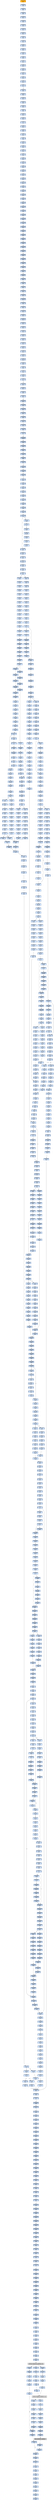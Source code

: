 strict digraph G {
	graph [bgcolor=transparent,
		name=G
	];
	node [color=lightsteelblue,
		fillcolor=lightsteelblue,
		shape=rectangle,
		style=filled
	];
	"0x0045e090"	[label="0x0045e090
movl"];
	"0x0045e093"	[label="0x0045e093
orl"];
	"0x0045e090" -> "0x0045e093"	[color="#000000"];
	"0x0047898a"	[label="0x0047898a
orl"];
	"0x0047898c"	[label="0x0047898c
movl"];
	"0x0047898a" -> "0x0047898c"	[color="#000000"];
	"0x00478a67"	[label="0x00478a67
leal"];
	"0x00478a6a"	[label="0x00478a6a
movw"];
	"0x00478a67" -> "0x00478a6a"	[color="#000000"];
	"0x004788a0"	[label="0x004788a0
setg"];
	"0x004788a3"	[label="0x004788a3
leal"];
	"0x004788a0" -> "0x004788a3"	[color="#000000"];
	"0x00478576"	[label="0x00478576
movl"];
	"0x0047857a"	[label="0x0047857a
subl"];
	"0x00478576" -> "0x0047857a"	[color="#000000"];
	"0x00478a79"	[label="0x00478a79
jmp"];
	"0x00478aed"	[label="0x00478aed
movl"];
	"0x00478a79" -> "0x00478aed"	[color="#000000"];
	"0x004789d5"	[label="0x004789d5
movl"];
	"0x004789d9"	[label="0x004789d9
movw"];
	"0x004789d5" -> "0x004789d9"	[color="#000000"];
	"0x00478abc"	[label="0x00478abc
movl"];
	"0x00478ac0"	[label="0x00478ac0
movl"];
	"0x00478abc" -> "0x00478ac0"	[color="#000000"];
	"0x00478b58"	[label="0x00478b58
shll"];
	"0x00478b5b"	[label="0x00478b5b
incl"];
	"0x00478b58" -> "0x00478b5b"	[color="#000000"];
	"0x00478406"	[label="0x00478406
movzbl"];
	"0x0047840a"	[label="0x0047840a
shll"];
	"0x00478406" -> "0x0047840a"	[color="#000000"];
	"0x00478be2"	[label="0x00478be2
movl"];
	"0x00478bea"	[label="0x00478bea
leal"];
	"0x00478be2" -> "0x00478bea"	[color="#000000"];
	"0x00478837"	[label="0x00478837
leal"];
	"0x0047883a"	[label="0x0047883a
ja"];
	"0x00478837" -> "0x0047883a"	[color="#000000"];
	"0x00478745"	[label="0x00478745
movw"];
	"0x0047874c"	[label="0x0047874c
movzwl"];
	"0x00478745" -> "0x0047874c"	[color="#000000"];
	"0x0047890e"	[label="0x0047890e
shll"];
	"0x00478911"	[label="0x00478911
shll"];
	"0x0047890e" -> "0x00478911"	[color="#000000"];
	"0x0045e1b2"	[label="0x0045e1b2
popa"];
	"0x0045e1b3"	[label="0x0045e1b3
jmp"];
	"0x0045e1b2" -> "0x0045e1b3"	[color="#000000"];
	"0x004787b8"	[label="0x004787b8
subw"];
	"0x004787bb"	[label="0x004787bb
cmpl"];
	"0x004787b8" -> "0x004787bb"	[color="#000000"];
	"0x00478a3f"	[label="0x00478a3f
shrl"];
	"0x00478a42"	[label="0x00478a42
movzwl"];
	"0x00478a3f" -> "0x00478a42"	[color="#000000"];
	"0x0047874f"	[label="0x0047874f
imull"];
	"0x0047874c" -> "0x0047874f"	[color="#000000"];
	"0x00478d53"	[label="0x00478d53
imull"];
	"0x00478d56"	[label="0x00478d56
cmpl"];
	"0x00478d53" -> "0x00478d56"	[color="#000000"];
	"0x00478d50"	[label="0x00478d50
movzwl"];
	"0x00478d50" -> "0x00478d53"	[color="#000000"];
	"0x00478995"	[label="0x00478995
movw"];
	"0x0047899c"	[label="0x0047899c
movzwl"];
	"0x00478995" -> "0x0047899c"	[color="#000000"];
	"0x0047853f"	[label="0x0047853f
movl"];
	"0x00478543"	[label="0x00478543
andl"];
	"0x0047853f" -> "0x00478543"	[color="#000000"];
	"0x00478dbc"	[label="0x00478dbc
cmpl"];
	"0x00478dc0"	[label="0x00478dc0
ja"];
	"0x00478dbc" -> "0x00478dc0"	[color="#000000"];
	"0x004783f7"	[label="0x004783f7
movzbl"];
	"0x004783fb"	[label="0x004783fb
movl"];
	"0x004783f7" -> "0x004783fb"	[color="#000000"];
	"0x0047832a"	[label="0x0047832a
andb"];
	"0x0047832d"	[label="0x0047832d
andb"];
	"0x0047832a" -> "0x0047832d"	[color="#000000"];
	"0x0047867e"	[label="0x0047867e
jae"];
	"0x00478680"	[label="0x00478680
movl"];
	"0x0047867e" -> "0x00478680"	[color="#000000",
		label=F];
	"0x00478699"	[label="0x00478699
subl"];
	"0x0047867e" -> "0x00478699"	[color="#000000",
		label=T];
	"0x00478673"	[label="0x00478673
shrl"];
	"0x00478676"	[label="0x00478676
movzwl"];
	"0x00478673" -> "0x00478676"	[color="#000000"];
	"0x004787ae"	[label="0x004787ae
movl"];
	"0x004787b0"	[label="0x004787b0
shrw"];
	"0x004787ae" -> "0x004787b0"	[color="#000000"];
	"0x00478cbf"	[label="0x00478cbf
ja"];
	"0x00478cd9"	[label="0x00478cd9
shrl"];
	"0x00478cbf" -> "0x00478cd9"	[color="#000000",
		label=T];
	"0x00478cc1"	[label="0x00478cc1
cmpl"];
	"0x00478cbf" -> "0x00478cc1"	[color="#000000",
		label=F];
	"0x0045e111"	[label="0x0045e111
call"];
	"0x0045e1bc"	[label="0x0045e1bc
jmp"];
	"0x0045e111" -> "0x0045e1bc"	[color="#000000"];
	"0x00478e47"	[label="0x00478e47
movl"];
	"0x00478e49"	[label="0x00478e49
addl"];
	"0x00478e47" -> "0x00478e49"	[color="#000000"];
	"0x00478b9c"	[label="0x00478b9c
leal"];
	"0x00478b9f"	[label="0x00478b9f
movl"];
	"0x00478b9c" -> "0x00478b9f"	[color="#000000"];
	"0x0045e100"	[label="0x0045e100
addl"];
	"0x0045e103"	[label="0x0045e103
call"];
	"0x0045e100" -> "0x0045e103"	[color="#000000"];
	"0x0047885b"	[label="0x0047885b
shrl"];
	"0x0047885e"	[label="0x0047885e
movzwl"];
	"0x0047885b" -> "0x0047885e"	[color="#000000"];
	"0x00478cb4"	[label="0x00478cb4
leal"];
	"0x00478cb7"	[label="0x00478cb7
cmpl"];
	"0x00478cb4" -> "0x00478cb7"	[color="#000000"];
	"0x004785f4"	[label="0x004785f4
sarl"];
	"0x004785f7"	[label="0x004785f7
cmpl"];
	"0x004785f4" -> "0x004785f7"	[color="#000000"];
	"0x0047871c"	[label="0x0047871c
leal"];
	"0x00478720"	[label="0x00478720
movl"];
	"0x0047871c" -> "0x00478720"	[color="#000000"];
	"0x004783a4"	[label="0x004783a4
call"];
	"0x004783a9"	[label="0x004783a9
popl"];
	"0x004783a4" -> "0x004783a9"	[color="#000000"];
	"0x00478b0d"	[label="0x00478b0d
subw"];
	"0x00478b10"	[label="0x00478b10
movl"];
	"0x00478b0d" -> "0x00478b10"	[color="#000000"];
	"0x00478da1"	[label="0x00478da1
jne"];
	"0x00478da7"	[label="0x00478da7
movl"];
	"0x00478da1" -> "0x00478da7"	[color="#000000",
		label=F];
	"0x004788e5"	[label="0x004788e5
shrw"];
	"0x004788e9"	[label="0x004788e9
movl"];
	"0x004788e5" -> "0x004788e9"	[color="#000000"];
	"0x00478ae9"	[label="0x00478ae9
movl"];
	"0x00478ae9" -> "0x00478aed"	[color="#000000"];
	"0x00478acf"	[label="0x00478acf
movl"];
	"0x00478ad7"	[label="0x00478ad7
leal"];
	"0x00478acf" -> "0x00478ad7"	[color="#000000"];
	"0x00478343"	[label="0x00478343
movl"];
	"0x00478345"	[label="0x00478345
leal"];
	"0x00478343" -> "0x00478345"	[color="#000000"];
	"0x00478c2c"	[label="0x00478c2c
shrl"];
	"0x00478c2f"	[label="0x00478c2f
movzwl"];
	"0x00478c2c" -> "0x00478c2f"	[color="#000000"];
	"0x00478d3f"	[label="0x00478d3f
shll"];
	"0x00478d42"	[label="0x00478d42
incl"];
	"0x00478d3f" -> "0x00478d42"	[color="#000000"];
	"0x00478e33"	[label="0x00478e33
movl"];
	"0x00478e3a"	[label="0x00478e3a
movl"];
	"0x00478e33" -> "0x00478e3a"	[color="#000000"];
	"0x00478c11"	[label="0x00478c11
je"];
	"0x00478c17"	[label="0x00478c17
shll"];
	"0x00478c11" -> "0x00478c17"	[color="#000000",
		label=F];
	"0x0045e0d8"	[label="0x0045e0d8
movl"];
	"0x0045e0da"	[label="0x0045e0da
addl"];
	"0x0045e0d8" -> "0x0045e0da"	[color="#000000"];
	"0x0045e190"	[label="0x0045e190
stosl"];
	"0x0045e191"	[label="0x0045e191
xorb"];
	"0x0045e190" -> "0x0045e191"	[color="#000000"];
	"0x00478479"	[label="0x00478479
loop"];
	"0x0047847b"	[label="0x0047847b
movl"];
	"0x00478479" -> "0x0047847b"	[color="#000000",
		label=F];
	"0x004787c1"	[label="0x004787c1
movw"];
	"0x004787bb" -> "0x004787c1"	[color="#000000"];
	"0x0047841b"	[label="0x0047841b
movl"];
	"0x00478422"	[label="0x00478422
movl"];
	"0x0047841b" -> "0x00478422"	[color="#000000"];
	"0x00478a0e"	[label="0x00478a0e
addl"];
	"0x00478a14"	[label="0x00478a14
leal"];
	"0x00478a0e" -> "0x00478a14"	[color="#000000"];
	"0x00478693"	[label="0x00478693
movw"];
	"0x00478697"	[label="0x00478697
jmp"];
	"0x00478693" -> "0x00478697"	[color="#000000"];
	"0x004783cd"	[label="0x004783cd
subl"];
	"0x004783d0"	[label="0x004783d0
movl"];
	"0x004783cd" -> "0x004783d0"	[color="#000000"];
	"0x004789a4"	[label="0x004789a4
jae"];
	"0x004789c6"	[label="0x004789c6
movl"];
	"0x004789a4" -> "0x004789c6"	[color="#000000",
		label=T];
	"0x004789a6"	[label="0x004789a6
movl"];
	"0x004789a4" -> "0x004789a6"	[color="#000000",
		label=F];
	"0x00478ab2"	[label="0x00478ab2
movzwl"];
	"0x00478ab5"	[label="0x00478ab5
imull"];
	"0x00478ab2" -> "0x00478ab5"	[color="#000000"];
	"0x00478b80"	[label="0x00478b80
leal"];
	"0x00478b83"	[label="0x00478b83
movl"];
	"0x00478b80" -> "0x00478b83"	[color="#000000"];
	"0x00478533"	[label="0x00478533
leal"];
	"0x00478536"	[label="0x00478536
movzbl"];
	"0x00478533" -> "0x00478536"	[color="#000000"];
	"0x004783c9"	[label="0x004783c9
pushl"];
	"0x004783ca"	[label="0x004783ca
pushl"];
	"0x004783c9" -> "0x004783ca"	[color="#000000"];
	"0x00478653"	[label="0x00478653
cmpl"];
	"0x00478657"	[label="0x00478657
je"];
	"0x00478653" -> "0x00478657"	[color="#000000"];
	"0x00478875"	[label="0x00478875
movl"];
	"0x00478879"	[label="0x00478879
cmpl"];
	"0x00478875" -> "0x00478879"	[color="#000000"];
	"0x00478a71"	[label="0x00478a71
leal"];
	"0x00478a75"	[label="0x00478a75
movl"];
	"0x00478a71" -> "0x00478a75"	[color="#000000"];
	"0x00478a55"	[label="0x00478a55
subl"];
	"0x00478a57"	[label="0x00478a57
shll"];
	"0x00478a55" -> "0x00478a57"	[color="#000000"];
	"0x00478a3a"	[label="0x00478a3a
movw"];
	"0x00478a3d"	[label="0x00478a3d
movl"];
	"0x00478a3a" -> "0x00478a3d"	[color="#000000"];
	"0x0047892f"	[label="0x0047892f
jae"];
	"0x00478931"	[label="0x00478931
movl"];
	"0x0047892f" -> "0x00478931"	[color="#000000",
		label=F];
	"0x00478954"	[label="0x00478954
movl"];
	"0x0047892f" -> "0x00478954"	[color="#000000",
		label=T];
	"0x0047865d"	[label="0x0047865d
shll"];
	"0x00478662"	[label="0x00478662
movzbl"];
	"0x0047865d" -> "0x00478662"	[color="#000000"];
	"0x00478733"	[label="0x00478733
shll"];
	"0x00478736"	[label="0x00478736
shll"];
	"0x00478733" -> "0x00478736"	[color="#000000"];
	"0x00478989"	[label="0x00478989
incl"];
	"0x00478989" -> "0x0047898a"	[color="#000000"];
	"0x004789d2"	[label="0x004789d2
subw"];
	"0x004789d2" -> "0x004789d5"	[color="#000000"];
	"0x0047832f"	[label="0x0047832f
shll"];
	"0x00478332"	[label="0x00478332
movb"];
	"0x0047832f" -> "0x00478332"	[color="#000000"];
	"0x00478a45"	[label="0x00478a45
imull"];
	"0x00478a48"	[label="0x00478a48
cmpl"];
	"0x00478a45" -> "0x00478a48"	[color="#000000"];
	"0x00478927"	[label="0x00478927
movzwl"];
	"0x0047892a"	[label="0x0047892a
imull"];
	"0x00478927" -> "0x0047892a"	[color="#000000"];
	"0x00478ada"	[label="0x00478ada
movl"];
	"0x00478ade"	[label="0x00478ade
movw"];
	"0x00478ada" -> "0x00478ade"	[color="#000000"];
	"0x00478334"	[label="0x00478334
lodsb"];
	"0x00478332" -> "0x00478334"	[color="#000000"];
	"0x00478a5c"	[label="0x00478a5c
sarl"];
	"0x00478a57" -> "0x00478a5c"	[color="#000000"];
	"0x0047854b"	[label="0x0047854b
shll"];
	"0x0047854d"	[label="0x0047854d
movl"];
	"0x0047854b" -> "0x0047854d"	[color="#000000"];
	"0x004788f0"	[label="0x004788f0
subl"];
	"0x004788f2"	[label="0x004788f2
cmpl"];
	"0x004788f0" -> "0x004788f2"	[color="#000000"];
	"0x00478c25"	[label="0x00478c25
movl"];
	"0x00478c29"	[label="0x00478c29
movw"];
	"0x00478c25" -> "0x00478c29"	[color="#000000"];
	"0x00478d91"	[label="0x00478d91
orl"];
	"0x00478d94"	[label="0x00478d94
movl"];
	"0x00478d91" -> "0x00478d94"	[color="#000000"];
	"0x004785b5"	[label="0x004785b5
ja"];
	"0x004785b7"	[label="0x004785b7
cmpl"];
	"0x004785b5" -> "0x004785b7"	[color="#000000",
		label=F];
	"0x004785cf"	[label="0x004785cf
movl"];
	"0x004785b5" -> "0x004785cf"	[color="#000000",
		label=T];
	"0x00478dcb"	[label="0x00478dcb
subl"];
	"0x00478dcf"	[label="0x00478dcf
addl"];
	"0x00478dcb" -> "0x00478dcf"	[color="#000000"];
	"0x00478b2f"	[label="0x00478b2f
movl"];
	"0x00478b33"	[label="0x00478b33
leal"];
	"0x00478b2f" -> "0x00478b33"	[color="#000000"];
	"0x0045e197"	[label="0x0045e197
orb"];
	"0x0045e199"	[label="0x0045e199
jne"];
	"0x0045e197" -> "0x0045e199"	[color="#000000"];
	"0x00478c01"	[label="0x00478c01
addl"];
	"0x00478c03"	[label="0x00478c03
cmpl"];
	"0x00478c01" -> "0x00478c03"	[color="#000000"];
	"0x00478db1"	[label="0x00478db1
movl"];
	"0x00478db5"	[label="0x00478db5
movl"];
	"0x00478db1" -> "0x00478db5"	[color="#000000"];
	"0x0047830c"	[label="0x0047830c
shll"];
	"0x0047830f"	[label="0x0047830f
movl"];
	"0x0047830c" -> "0x0047830f"	[color="#000000"];
	"0x00478aa0"	[label="0x00478aa0
shll"];
	"0x00478aa3"	[label="0x00478aa3
shll"];
	"0x00478aa0" -> "0x00478aa3"	[color="#000000"];
	"0x0047875d"	[label="0x0047875d
subl"];
	"0x0047875f"	[label="0x0047875f
movl"];
	"0x0047875d" -> "0x0047875f"	[color="#000000"];
	"0x004787d4"	[label="0x004787d4
movzbl"];
	"0x004787d7"	[label="0x004787d7
shll"];
	"0x004787d4" -> "0x004787d7"	[color="#000000"];
	"0x00478bfa"	[label="0x00478bfa
leal"];
	"0x00478bfd"	[label="0x00478bfd
movl"];
	"0x00478bfa" -> "0x00478bfd"	[color="#000000"];
	"0x004784ab"	[label="0x004784ab
incl"];
	"0x004784ac"	[label="0x004784ac
incl"];
	"0x004784ab" -> "0x004784ac"	[color="#000000"];
	"0x00478771"	[label="0x00478771
movl"];
	"0x00478775"	[label="0x00478775
movl"];
	"0x00478771" -> "0x00478775"	[color="#000000"];
	"0x004783be"	[label="0x004783be
popl"];
	"0x004783bf"	[label="0x004783bf
addl"];
	"0x004783be" -> "0x004783bf"	[color="#000000"];
	"0x0045e15b"	[label="0x0045e15b
cmpl"];
	"0x0045e15e"	[label="0x0045e15e
je"];
	"0x0045e15b" -> "0x0045e15e"	[color="#000000"];
	"0x004789c0"	[label="0x004789c0
movl"];
	"0x004789c4"	[label="0x004789c4
jmp"];
	"0x004789c0" -> "0x004789c4"	[color="#000000"];
	"0x00478ce9"	[label="0x00478ce9
orl"];
	"0x00478cec"	[label="0x00478cec
decl"];
	"0x00478ce9" -> "0x00478cec"	[color="#000000"];
	"0x0047869f"	[label="0x0047869f
movl"];
	"0x004786a1"	[label="0x004786a1
leal"];
	"0x0047869f" -> "0x004786a1"	[color="#000000"];
	"0x004787da"	[label="0x004787da
shll"];
	"0x004787d7" -> "0x004787da"	[color="#000000"];
	"0x00478c82"	[label="0x00478c82
movl"];
	"0x00478c84"	[label="0x00478c84
sarl"];
	"0x00478c82" -> "0x00478c84"	[color="#000000"];
	"0x00478d2d"	[label="0x00478d2d
cmpl"];
	"0x00478d31"	[label="0x00478d31
je"];
	"0x00478d2d" -> "0x00478d31"	[color="#000000"];
	"0x00478afd"	[label="0x00478afd
movl"];
	"0x00478b01"	[label="0x00478b01
shrw"];
	"0x00478afd" -> "0x00478b01"	[color="#000000"];
	"0x004785bb"	[label="0x004785bb
je"];
	"0x004785c1"	[label="0x004785c1
shll"];
	"0x004785bb" -> "0x004785c1"	[color="#000000",
		label=F];
	"0x004783fd"	[label="0x004783fd
shll"];
	"0x004783fb" -> "0x004783fd"	[color="#000000"];
	"0x00478b7d"	[label="0x00478b7d
sarl"];
	"0x00478b7d" -> "0x00478b80"	[color="#000000"];
	"0x004783df"	[label="0x004783df
movb"];
	"0x004783e4"	[label="0x004783e4
movl"];
	"0x004783df" -> "0x004783e4"	[color="#000000"];
	"0x004785cd"	[label="0x004785cd
orl"];
	"0x004785cd" -> "0x004785cf"	[color="#000000"];
	"0x00478b3c"	[label="0x00478b3c
cmpl"];
	"0x00478b44"	[label="0x00478b44
ja"];
	"0x00478b3c" -> "0x00478b44"	[color="#000000"];
	"0x004786ab"	[label="0x004786ab
movw"];
	"0x004786af"	[label="0x004786af
jmp"];
	"0x004786ab" -> "0x004786af"	[color="#000000"];
	"0x004788ba"	[label="0x004788ba
movb"];
	"0x004788be"	[label="0x004788be
incl"];
	"0x004788ba" -> "0x004788be"	[color="#000000"];
	"0x00478bb7"	[label="0x00478bb7
addl"];
	"0x00478bbb"	[label="0x00478bbb
cmpl"];
	"0x00478bb7" -> "0x00478bbb"	[color="#000000"];
	"0x00478d6f"	[label="0x00478d6f
movl"];
	"0x00478d73"	[label="0x00478d73
jmp"];
	"0x00478d6f" -> "0x00478d73"	[color="#000000"];
	"0x004784d8"	[label="0x004784d8
movl"];
	"0x004784dc"	[label="0x004784dc
addl"];
	"0x004784d8" -> "0x004784dc"	[color="#000000"];
	"0x0047894b"	[label="0x0047894b
movl"];
	"0x0047894f"	[label="0x0047894f
jmp"];
	"0x0047894b" -> "0x0047894f"	[color="#000000"];
	"0x004785b7" -> "0x004785bb"	[color="#000000"];
	"0x00478364"	[label="0x00478364
pushl"];
	"0x00478365"	[label="0x00478365
pushl"];
	"0x00478364" -> "0x00478365"	[color="#000000"];
	"0x00478b2a"	[label="0x00478b2a
movl"];
	"0x00478b2a" -> "0x00478b2f"	[color="#000000"];
	"0x00478cdd"	[label="0x00478cdd
addl"];
	"0x00478cd9" -> "0x00478cdd"	[color="#000000"];
	"0x0045e193"	[label="0x0045e193
movb"];
	"0x0045e196"	[label="0x0045e196
lodsb"];
	"0x0045e193" -> "0x0045e196"	[color="#000000"];
	"0x00478e0b"	[label="0x00478e0b
cmpl"];
	"0x00478e13"	[label="0x00478e13
ja"];
	"0x00478e0b" -> "0x00478e13"	[color="#000000"];
	"0x00478552"	[label="0x00478552
subl"];
	"0x00478556"	[label="0x00478556
sarl"];
	"0x00478552" -> "0x00478556"	[color="#000000"];
	"0x0047892d"	[label="0x0047892d
cmpl"];
	"0x0047892a" -> "0x0047892d"	[color="#000000"];
	"0x00478b18"	[label="0x00478b18
movw"];
	"0x00478b10" -> "0x00478b18"	[color="#000000"];
	"0x00478335"	[label="0x00478335
orl"];
	"0x00478334" -> "0x00478335"	[color="#000000"];
	"0x00478d73" -> "0x00478d94"	[color="#000000"];
	"0x004782fc"	[label="0x004782fc
popl"];
	"0x004782fd"	[label="0x004782fd
addl"];
	"0x004782fc" -> "0x004782fd"	[color="#000000"];
	"0x00478547"	[label="0x00478547
movl"];
	"0x00478543" -> "0x00478547"	[color="#000000"];
	"0x00478822"	[label="0x00478822
movl"];
	"0x00478826"	[label="0x00478826
movl"];
	"0x00478822" -> "0x00478826"	[color="#000000"];
	"0x0047869d"	[label="0x0047869d
subl"];
	"0x0047869d" -> "0x0047869f"	[color="#000000"];
	"0x00478784"	[label="0x00478784
movl"];
	"0x00478788"	[label="0x00478788
movl"];
	"0x00478784" -> "0x00478788"	[color="#000000"];
	"0x0045e13c"	[label="0x0045e13c
pushl"];
	"0x0045e13e"	[label="0x0045e13e
pushl"];
	"0x0045e13c" -> "0x0045e13e"	[color="#000000"];
	"0x00478af5"	[label="0x00478af5
jmp"];
	"0x00478aed" -> "0x00478af5"	[color="#000000"];
	"0x00478d0a"	[label="0x00478d0a
movl"];
	"0x00478d12"	[label="0x00478d12
movl"];
	"0x00478d0a" -> "0x00478d12"	[color="#000000"];
	"0x00478435"	[label="0x00478435
movl"];
	"0x00478439"	[label="0x00478439
movl"];
	"0x00478435" -> "0x00478439"	[color="#000000"];
	"0x00478b5c"	[label="0x00478b5c
orl"];
	"0x00478b5e"	[label="0x00478b5e
movl"];
	"0x00478b5c" -> "0x00478b5e"	[color="#000000"];
	"0x0045e1c2"	[label="0x0045e1c2
jmp"];
	GETPROCADDRESS_KERNEL32_DLL	[color=lightgrey,
		fillcolor=lightgrey,
		label="GETPROCADDRESS_KERNEL32_DLL
GETPROCADDRESS-KERNEL32-DLL"];
	"0x0045e1c2" -> GETPROCADDRESS_KERNEL32_DLL	[color="#000000"];
	"0x00478612"	[label="0x00478612
leal"];
	"0x00478615"	[label="0x00478615
shrw"];
	"0x00478612" -> "0x00478615"	[color="#000000"];
	"0x0045e175"	[label="0x0045e175
orb"];
	"0x0045e177"	[label="0x0045e177
je"];
	"0x0045e175" -> "0x0045e177"	[color="#000000"];
	"0x0047860e"	[label="0x0047860e
subl"];
	"0x00478610"	[label="0x00478610
movl"];
	"0x0047860e" -> "0x00478610"	[color="#000000"];
	"0x0045e158"	[label="0x0045e158
movl"];
	"0x0045e15a"	[label="0x0045e15a
lodsl"];
	"0x0045e158" -> "0x0045e15a"	[color="#000000"];
	"0x004783ee"	[label="0x004783ee
movl"];
	"0x004783f2"	[label="0x004783f2
movl"];
	"0x004783ee" -> "0x004783f2"	[color="#000000"];
	"0x004788d5"	[label="0x004788d5
movw"];
	"0x004788dc"	[label="0x004788dc
jmp"];
	"0x004788d5" -> "0x004788dc"	[color="#000000"];
	"0x00478cf6"	[label="0x00478cf6
movl"];
	"0x00478cf9"	[label="0x00478cf9
addl"];
	"0x00478cf6" -> "0x00478cf9"	[color="#000000"];
	"0x00478640"	[label="0x00478640
leal"];
	"0x00478643"	[label="0x00478643
movl"];
	"0x00478640" -> "0x00478643"	[color="#000000"];
	"0x004787b4"	[label="0x004787b4
movl"];
	"0x004787b4" -> "0x004787b8"	[color="#000000"];
	"0x00478bc0"	[label="0x00478bc0
movl"];
	"0x00478bbb" -> "0x00478bc0"	[color="#000000"];
	"0x00478daf"	[label="0x00478daf
je"];
	"0x00478daf" -> "0x00478db1"	[color="#000000",
		label=F];
	"0x00478c47"	[label="0x00478c47
leal"];
	"0x00478c4a"	[label="0x00478c4a
movw"];
	"0x00478c47" -> "0x00478c4a"	[color="#000000"];
	"0x0047897a"	[label="0x0047897a
je"];
	"0x00478980"	[label="0x00478980
movzbl"];
	"0x0047897a" -> "0x00478980"	[color="#000000",
		label=F];
	"0x004784ef"	[label="0x004784ef
je"];
	"0x004784f5"	[label="0x004784f5
shll"];
	"0x004784ef" -> "0x004784f5"	[color="#000000",
		label=F];
	"0x0047891b"	[label="0x0047891b
movl"];
	"0x0047891d"	[label="0x0047891d
shrl"];
	"0x0047891b" -> "0x0047891d"	[color="#000000"];
	"0x00478c55"	[label="0x00478c55
subl"];
	"0x00478c57"	[label="0x00478c57
movl"];
	"0x00478c55" -> "0x00478c57"	[color="#000000"];
	"0x00478e3e"	[label="0x00478e3e
movl"];
	"0x00478e40"	[label="0x00478e40
movl"];
	"0x00478e3e" -> "0x00478e40"	[color="#000000"];
	"0x0047852e"	[label="0x0047852e
movl"];
	"0x0047852e" -> "0x00478533"	[color="#000000"];
	"0x00478628"	[label="0x00478628
je"];
	"0x00478638"	[label="0x00478638
cmpl"];
	"0x00478628" -> "0x00478638"	[color="#000000",
		label=T];
	"0x0047862a"	[label="0x0047862a
cmpl"];
	"0x00478628" -> "0x0047862a"	[color="#000000",
		label=F];
	"0x00478cd0"	[label="0x00478cd0
movzbl"];
	"0x00478cd3"	[label="0x00478cd3
shll"];
	"0x00478cd0" -> "0x00478cd3"	[color="#000000"];
	"0x00478b99"	[label="0x00478b99
movw"];
	"0x00478b99" -> "0x00478b9c"	[color="#000000"];
	"0x00478958"	[label="0x00478958
subl"];
	"0x0047895a"	[label="0x0047895a
movl"];
	"0x00478958" -> "0x0047895a"	[color="#000000"];
	"0x0047866b"	[label="0x0047866b
movl"];
	"0x0047866f"	[label="0x0047866f
movw"];
	"0x0047866b" -> "0x0047866f"	[color="#000000"];
	"0x00478b36"	[label="0x00478b36
movl"];
	"0x00478b3a"	[label="0x00478b3a
addl"];
	"0x00478b36" -> "0x00478b3a"	[color="#000000"];
	"0x00478831"	[label="0x00478831
cmpl"];
	"0x00478831" -> "0x00478837"	[color="#000000"];
	"0x00478752"	[label="0x00478752
cmpl"];
	"0x00478754"	[label="0x00478754
jae"];
	"0x00478752" -> "0x00478754"	[color="#000000"];
	"0x00478c3d"	[label="0x00478c3d
movl"];
	"0x00478c42"	[label="0x00478c42
subl"];
	"0x00478c3d" -> "0x00478c42"	[color="#000000"];
	"0x0047854d" -> "0x00478552"	[color="#000000"];
	"0x00478441"	[label="0x00478441
movl"];
	"0x00478439" -> "0x00478441"	[color="#000000"];
	"0x00478c80"	[label="0x00478c80
movl"];
	"0x00478c80" -> "0x00478c82"	[color="#000000"];
	"0x00478c86"	[label="0x00478c86
andl"];
	"0x00478c89"	[label="0x00478c89
leal"];
	"0x00478c86" -> "0x00478c89"	[color="#000000"];
	"0x00478d2b"	[label="0x00478d2b
ja"];
	"0x00478d2b" -> "0x00478d2d"	[color="#000000",
		label=F];
	"0x00478d45"	[label="0x00478d45
movl"];
	"0x00478d2b" -> "0x00478d45"	[color="#000000",
		label=T];
	"0x004787ac"	[label="0x004787ac
subl"];
	"0x004787ac" -> "0x004787ae"	[color="#000000"];
	"0x00478b70"	[label="0x00478b70
jae"];
	"0x00478b8a"	[label="0x00478b8a
subl"];
	"0x00478b70" -> "0x00478b8a"	[color="#000000",
		label=T];
	"0x00478b72"	[label="0x00478b72
movl"];
	"0x00478b70" -> "0x00478b72"	[color="#000000",
		label=F];
	"0x00478a1c"	[label="0x00478a1c
cmpl"];
	"0x00478a22"	[label="0x00478a22
ja"];
	"0x00478a1c" -> "0x00478a22"	[color="#000000"];
	"0x00478b4a"	[label="0x00478b4a
je"];
	"0x00478b50"	[label="0x00478b50
shll"];
	"0x00478b4a" -> "0x00478b50"	[color="#000000",
		label=F];
	"0x00478319"	[label="0x00478319
pushl"];
	"0x0047831a"	[label="0x0047831a
pushl"];
	"0x00478319" -> "0x0047831a"	[color="#000000"];
	"0x00478dc2"	[label="0x00478dc2
movl"];
	"0x00478dc0" -> "0x00478dc2"	[color="#000000",
		label=F];
	"0x004784de"	[label="0x004784de
cmpl"];
	"0x004784e6"	[label="0x004784e6
leal"];
	"0x004784de" -> "0x004784e6"	[color="#000000"];
	"0x00478610" -> "0x00478612"	[color="#000000"];
	"0x004788b3"	[label="0x004788b3
movb"];
	"0x004788b6"	[label="0x004788b6
movb"];
	"0x004788b3" -> "0x004788b6"	[color="#000000"];
	"0x00478c60"	[label="0x00478c60
leal"];
	"0x00478c63"	[label="0x00478c63
movw"];
	"0x00478c60" -> "0x00478c63"	[color="#000000"];
	"0x0045e157"	[label="0x0045e157
popl"];
	"0x0045e157" -> "0x0045e158"	[color="#000000"];
	"0x00478312"	[label="0x00478312
lodsl"];
	"0x00478313"	[label="0x00478313
subl"];
	"0x00478312" -> "0x00478313"	[color="#000000"];
	"0x0047846d"	[label="0x0047846d
movl"];
	"0x00478471"	[label="0x00478471
movw"];
	"0x0047846d" -> "0x00478471"	[color="#000000"];
	"0x004784ad"	[label="0x004784ad
orl"];
	"0x004784af"	[label="0x004784af
cmpl"];
	"0x004784ad" -> "0x004784af"	[color="#000000"];
	"0x00478d68"	[label="0x00478d68
leal"];
	"0x00478d6b"	[label="0x00478d6b
movw"];
	"0x00478d68" -> "0x00478d6b"	[color="#000000"];
	"0x00478366"	[label="0x00478366
call"];
	"0x00478366" -> "0x004783c9"	[color="#000000"];
	"0x00478967"	[label="0x00478967
cmpl"];
	"0x0047896d"	[label="0x0047896d
movw"];
	"0x00478967" -> "0x0047896d"	[color="#000000"];
	"0x00478c5d"	[label="0x00478c5d
subw"];
	"0x00478c5d" -> "0x00478c60"	[color="#000000"];
	"0x004787c8"	[label="0x004787c8
ja"];
	"0x004787e0"	[label="0x004787e0
movl"];
	"0x004787c8" -> "0x004787e0"	[color="#000000",
		label=T];
	"0x004787ca"	[label="0x004787ca
cmpl"];
	"0x004787c8" -> "0x004787ca"	[color="#000000",
		label=F];
	"0x00478779"	[label="0x00478779
movw"];
	"0x00478775" -> "0x00478779"	[color="#000000"];
	"0x004784b4"	[label="0x004784b4
movl"];
	"0x004784bb"	[label="0x004784bb
cmpl"];
	"0x004784b4" -> "0x004784bb"	[color="#000000"];
	"0x004788ce"	[label="0x004788ce
shrw"];
	"0x004788d2"	[label="0x004788d2
subw"];
	"0x004788ce" -> "0x004788d2"	[color="#000000"];
	"0x00478cd6"	[label="0x00478cd6
incl"];
	"0x00478cd7"	[label="0x00478cd7
orl"];
	"0x00478cd6" -> "0x00478cd7"	[color="#000000"];
	"0x0047868b"	[label="0x0047868b
movl"];
	"0x0047868d"	[label="0x0047868d
sarl"];
	"0x0047868b" -> "0x0047868d"	[color="#000000"];
	"0x004783b9"	[label="0x004783b9
call"];
	"0x004783b9" -> "0x004783be"	[color="#000000"];
	"0x0047850b"	[label="0x0047850b
shrl"];
	"0x0047850e"	[label="0x0047850e
movzwl"];
	"0x0047850b" -> "0x0047850e"	[color="#000000"];
	"0x00478449"	[label="0x00478449
movl"];
	"0x00478451"	[label="0x00478451
movl"];
	"0x00478449" -> "0x00478451"	[color="#000000"];
	"0x004785a2"	[label="0x004785a2
cmpl"];
	"0x004785aa"	[label="0x004785aa
leal"];
	"0x004785a2" -> "0x004785aa"	[color="#000000"];
	"0x004785ae"	[label="0x004785ae
movl"];
	"0x004785aa" -> "0x004785ae"	[color="#000000"];
	"0x0047888e"	[label="0x0047888e
xorl"];
	"0x00478890"	[label="0x00478890
cmpl"];
	"0x0047888e" -> "0x00478890"	[color="#000000"];
	"0x004784e9"	[label="0x004784e9
ja"];
	"0x00478503"	[label="0x00478503
movl"];
	"0x004784e9" -> "0x00478503"	[color="#000000",
		label=T];
	"0x004784eb"	[label="0x004784eb
cmpl"];
	"0x004784e9" -> "0x004784eb"	[color="#000000",
		label=F];
	"0x00478a8e"	[label="0x00478a8e
movw"];
	"0x00478a91"	[label="0x00478a91
ja"];
	"0x00478a8e" -> "0x00478a91"	[color="#000000"];
	"0x00478308"	[label="0x00478308
movl"];
	"0x0047830a"	[label="0x0047830a
lodsw"];
	"0x00478308" -> "0x0047830a"	[color="#000000"];
	"0x0047887e"	[label="0x0047887e
leal"];
	"0x00478881"	[label="0x00478881
movw"];
	"0x0047887e" -> "0x00478881"	[color="#000000"];
	"0x00478d9c"	[label="0x00478d9c
decl"];
	"0x00478d9d"	[label="0x00478d9d
movl"];
	"0x00478d9c" -> "0x00478d9d"	[color="#000000"];
	"0x00478cb2"	[label="0x00478cb2
jmp"];
	"0x00478cb2" -> "0x00478d0a"	[color="#000000"];
	"0x00478cd3" -> "0x00478cd6"	[color="#000000"];
	"0x0045e0cd"	[label="0x0045e0cd
call"];
	"0x0045e0d2"	[label="0x0045e0d2
popl"];
	"0x0045e0cd" -> "0x0045e0d2"	[color="#000000"];
	"0x004783aa"	[label="0x004783aa
addl"];
	"0x004783b0"	[label="0x004783b0
movb"];
	"0x004783aa" -> "0x004783b0"	[color="#000000"];
	"0x004784b2"	[label="0x004784b2
jle"];
	"0x004784af" -> "0x004784b2"	[color="#000000"];
	"0x004786ea"	[label="0x004786ea
jmp"];
	"0x00478dfa"	[label="0x00478dfa
movl"];
	"0x004786ea" -> "0x00478dfa"	[color="#000000"];
	"0x00478c44"	[label="0x00478c44
sarl"];
	"0x00478c42" -> "0x00478c44"	[color="#000000"];
	"0x00478714"	[label="0x00478714
movw"];
	"0x00478718"	[label="0x00478718
movl"];
	"0x00478714" -> "0x00478718"	[color="#000000"];
	"0x00478d1b"	[label="0x00478d1b
addl"];
	"0x00478d1d"	[label="0x00478d1d
movl"];
	"0x00478d1b" -> "0x00478d1d"	[color="#000000"];
	"0x00478a81"	[label="0x00478a81
shrw"];
	"0x00478a85"	[label="0x00478a85
subw"];
	"0x00478a81" -> "0x00478a85"	[color="#000000"];
	"0x00478499"	[label="0x00478499
xorl"];
	"0x0047849b"	[label="0x0047849b
cmpl"];
	"0x00478499" -> "0x0047849b"	[color="#000000"];
	"0x00478b85"	[label="0x00478b85
movw"];
	"0x00478b83" -> "0x00478b85"	[color="#000000"];
	"0x00478354"	[label="0x00478354
movw"];
	"0x00478357"	[label="0x00478357
shll"];
	"0x00478354" -> "0x00478357"	[color="#000000"];
	"0x00478c1c"	[label="0x00478c1c
movzbl"];
	"0x00478c17" -> "0x00478c1c"	[color="#000000"];
	"0x004783ff"	[label="0x004783ff
movl"];
	"0x00478401"	[label="0x00478401
decl"];
	"0x004783ff" -> "0x00478401"	[color="#000000"];
	"0x00478ab8"	[label="0x00478ab8
cmpl"];
	"0x00478aba"	[label="0x00478aba
jae"];
	"0x00478ab8" -> "0x00478aba"	[color="#000000"];
	"0x00478a34"	[label="0x00478a34
shll"];
	"0x00478a37"	[label="0x00478a37
incl"];
	"0x00478a34" -> "0x00478a37"	[color="#000000"];
	"0x00478933"	[label="0x00478933
movl"];
	"0x00478931" -> "0x00478933"	[color="#000000"];
	"0x004787e9"	[label="0x004787e9
movw"];
	"0x004787f0"	[label="0x004787f0
movzwl"];
	"0x004787e9" -> "0x004787f0"	[color="#000000"];
	"0x00478342"	[label="0x00478342
popl"];
	"0x00478342" -> "0x00478343"	[color="#000000"];
	"0x004786de"	[label="0x004786de
cmpl"];
	"0x004786e3"	[label="0x004786e3
jg"];
	"0x004786de" -> "0x004786e3"	[color="#000000"];
	"0x00478ae2"	[label="0x00478ae2
leal"];
	"0x00478ae2" -> "0x00478ae9"	[color="#000000"];
	"0x00478aa7"	[label="0x00478aa7
orl"];
	"0x00478aa9"	[label="0x00478aa9
movw"];
	"0x00478aa7" -> "0x00478aa9"	[color="#000000"];
	"0x00478311"	[label="0x00478311
pushl"];
	"0x0047830f" -> "0x00478311"	[color="#000000"];
	"0x004789a8"	[label="0x004789a8
movl"];
	"0x004789ad"	[label="0x004789ad
subl"];
	"0x004789a8" -> "0x004789ad"	[color="#000000"];
	"0x0047837a"	[label="0x0047837a
cmpl"];
	"0x0047837c"	[label="0x0047837c
jae"];
	"0x0047837a" -> "0x0047837c"	[color="#000000"];
	"0x00478aad"	[label="0x00478aad
movl"];
	"0x00478aa9" -> "0x00478aad"	[color="#000000"];
	"0x0047835a"	[label="0x0047835a
pushl"];
	"0x00478357" -> "0x0047835a"	[color="#000000"];
	"0x004789f0"	[label="0x004789f0
movl"];
	"0x004789f4"	[label="0x004789f4
movl"];
	"0x004789f0" -> "0x004789f4"	[color="#000000"];
	"0x00478636"	[label="0x00478636
jmp"];
	"0x004786b1"	[label="0x004786b1
movl"];
	"0x00478636" -> "0x004786b1"	[color="#000000"];
	"0x00478317"	[label="0x00478317
movl"];
	"0x00478317" -> "0x00478319"	[color="#000000"];
	"0x00478bd4"	[label="0x00478bd4
jle"];
	"0x00478bdb"	[label="0x00478bdb
movl"];
	"0x00478bd4" -> "0x00478bdb"	[color="#000000",
		label=T];
	"0x00478bd6"	[label="0x00478bd6
movl"];
	"0x00478bd4" -> "0x00478bd6"	[color="#000000",
		label=F];
	"0x0045e0f3"	[label="0x0045e0f3
movl"];
	"0x0045e0f6"	[label="0x0045e0f6
addl"];
	"0x0045e0f3" -> "0x0045e0f6"	[color="#000000"];
	"0x00478ba8"	[label="0x00478ba8
jne"];
	"0x00478baa"	[label="0x00478baa
movb"];
	"0x00478ba8" -> "0x00478baa"	[color="#000000",
		label=F];
	"0x00478353"	[label="0x00478353
pushl"];
	"0x00478353" -> "0x00478354"	[color="#000000"];
	"0x00478b76"	[label="0x00478b76
movl"];
	"0x00478b7b"	[label="0x00478b7b
subl"];
	"0x00478b76" -> "0x00478b7b"	[color="#000000"];
	"0x004787fe"	[label="0x004787fe
movl"];
	"0x00478803"	[label="0x00478803
movl"];
	"0x004787fe" -> "0x00478803"	[color="#000000"];
	"0x004786c2"	[label="0x004786c2
movb"];
	"0x004786c5"	[label="0x004786c5
incl"];
	"0x004786c2" -> "0x004786c5"	[color="#000000"];
	"0x00478852"	[label="0x00478852
movw"];
	"0x00478859"	[label="0x00478859
movl"];
	"0x00478852" -> "0x00478859"	[color="#000000"];
	"0x00478c0b"	[label="0x00478c0b
ja"];
	"0x00478c0b" -> "0x00478c25"	[color="#000000",
		label=T];
	"0x00478c0d"	[label="0x00478c0d
cmpl"];
	"0x00478c0b" -> "0x00478c0d"	[color="#000000",
		label=F];
	"0x00478ced"	[label="0x00478ced
jne"];
	"0x00478cec" -> "0x00478ced"	[color="#000000"];
	"0x00478665"	[label="0x00478665
shll"];
	"0x00478668"	[label="0x00478668
incl"];
	"0x00478665" -> "0x00478668"	[color="#000000"];
	"0x00478467"	[label="0x00478467
cmpl"];
	"0x0047846b"	[label="0x0047846b
jae"];
	"0x00478467" -> "0x0047846b"	[color="#000000"];
	"0x0041e076"	[label="0x0041e076
call"];
	"0x0041e076" -> GETPROCADDRESS_KERNEL32_DLL	[color="#000000"];
	"0x0047853b"	[label="0x0047853b
movw"];
	"0x00478536" -> "0x0047853b"	[color="#000000"];
	"0x00478805"	[label="0x00478805
subl"];
	"0x00478807"	[label="0x00478807
movl"];
	"0x00478805" -> "0x00478807"	[color="#000000"];
	"0x004785b2"	[label="0x004785b2
leal"];
	"0x004785ae" -> "0x004785b2"	[color="#000000"];
	"0x0045e0ee"	[label="0x0045e0ee
cmpb"];
	"0x0045e0f1"	[label="0x0045e0f1
jne"];
	"0x0045e0ee" -> "0x0045e0f1"	[color="#000000"];
	"0x004784bf"	[label="0x004784bf
jae"];
	"0x004784bb" -> "0x004784bf"	[color="#000000"];
	"0x00478e50"	[label="0x00478e50
ret"];
	"0x0047836b"	[label="0x0047836b
movl"];
	"0x00478e50" -> "0x0047836b"	[color="#000000"];
	"0x00478361"	[label="0x00478361
addl"];
	"0x00478361" -> "0x00478364"	[color="#000000"];
	"0x0045e19d"	[label="0x0045e19d
call"];
	"0x0045e15e" -> "0x0045e19d"	[color="#000000",
		label=T];
	"0x00478525"	[label="0x00478525
subl"];
	"0x00478527"	[label="0x00478527
movb"];
	"0x00478525" -> "0x00478527"	[color="#000000"];
	"0x004785dd"	[label="0x004785dd
movzwl"];
	"0x004785e0"	[label="0x004785e0
imull"];
	"0x004785dd" -> "0x004785e0"	[color="#000000"];
	"0x00478b33" -> "0x00478b36"	[color="#000000"];
	"0x00478b96"	[label="0x00478b96
subw"];
	"0x00478b96" -> "0x00478b99"	[color="#000000"];
	"0x0047835b"	[label="0x0047835b
pushl"];
	"0x0047835a" -> "0x0047835b"	[color="#000000"];
	"0x00478689"	[label="0x00478689
subl"];
	"0x00478689" -> "0x0047868b"	[color="#000000"];
	"0x00478476"	[label="0x00478476
addl"];
	"0x00478476" -> "0x00478479"	[color="#000000"];
	"0x0045e0dc"	[label="0x0045e0dc
addl"];
	"0x0045e0df"	[label="0x0045e0df
addl"];
	"0x0045e0dc" -> "0x0045e0df"	[color="#000000"];
	"0x004786d1"	[label="0x004786d1
movl"];
	"0x004786d9"	[label="0x004786d9
jmp"];
	"0x004786d1" -> "0x004786d9"	[color="#000000"];
	"0x00478864"	[label="0x00478864
cmpl"];
	"0x00478866"	[label="0x00478866
jae"];
	"0x00478864" -> "0x00478866"	[color="#000000"];
	"0x00478b62"	[label="0x00478b62
movw"];
	"0x00478b65"	[label="0x00478b65
shrl"];
	"0x00478b62" -> "0x00478b65"	[color="#000000"];
	"0x004783b8"	[label="0x004783b8
stosl"];
	"0x004783b8" -> "0x004783b9"	[color="#000000"];
	"0x00478d17"	[label="0x00478d17
movl"];
	"0x00478d12" -> "0x00478d17"	[color="#000000"];
	"0x004785b2" -> "0x004785b5"	[color="#000000"];
	"0x00478ce3"	[label="0x00478ce3
jb"];
	"0x00478ce3" -> "0x00478cec"	[color="#000000",
		label=T];
	"0x00478ce5"	[label="0x00478ce5
subl"];
	"0x00478ce3" -> "0x00478ce5"	[color="#000000",
		label=F];
	"0x004786a4"	[label="0x004786a4
shrw"];
	"0x004786a8"	[label="0x004786a8
subw"];
	"0x004786a4" -> "0x004786a8"	[color="#000000"];
	"0x004787c1" -> "0x004787c8"	[color="#000000"];
	"0x00478dc9"	[label="0x00478dc9
movl"];
	"0x00478dc9" -> "0x00478dcb"	[color="#000000"];
	"0x00478a28"	[label="0x00478a28
je"];
	"0x00478a2e"	[label="0x00478a2e
movzbl"];
	"0x00478a28" -> "0x00478a2e"	[color="#000000",
		label=F];
	"0x00478bdf"	[label="0x00478bdf
shll"];
	"0x00478bdb" -> "0x00478bdf"	[color="#000000"];
	"0x004785cc"	[label="0x004785cc
incl"];
	"0x004785cc" -> "0x004785cd"	[color="#000000"];
	"0x004785f2"	[label="0x004785f2
movl"];
	"0x004785f2" -> "0x004785f4"	[color="#000000"];
	"0x0047886c"	[label="0x0047886c
sarl"];
	"0x00478871"	[label="0x00478871
movl"];
	"0x0047886c" -> "0x00478871"	[color="#000000"];
	"0x00478c77"	[label="0x00478c77
movl"];
	"0x00478c7a"	[label="0x00478c7a
jle"];
	"0x00478c77" -> "0x00478c7a"	[color="#000000"];
	"0x0047833f"	[label="0x0047833f
shll"];
	"0x00478341"	[label="0x00478341
popl"];
	"0x0047833f" -> "0x00478341"	[color="#000000"];
	"0x00478c7a" -> "0x00478c80"	[color="#000000",
		label=F];
	"0x00478c7a" -> "0x00478da7"	[color="#000000",
		label=T];
	"0x00478b7b" -> "0x00478b7d"	[color="#000000"];
	"0x0045e196" -> "0x0045e197"	[color="#000000"];
	"0x00478d49"	[label="0x00478d49
movw"];
	"0x00478d4d"	[label="0x00478d4d
shrl"];
	"0x00478d49" -> "0x00478d4d"	[color="#000000"];
	"0x00478302"	[label="0x00478302
movl"];
	"0x00478304"	[label="0x00478304
addl"];
	"0x00478302" -> "0x00478304"	[color="#000000"];
	"0x00478901"	[label="0x00478901
cmpl"];
	"0x00478905"	[label="0x00478905
je"];
	"0x00478901" -> "0x00478905"	[color="#000000"];
	"0x0045e13a"	[label="0x0045e13a
pushl"];
	"0x0045e13a" -> "0x0045e13c"	[color="#000000"];
	"0x004785e7"	[label="0x004785e7
movl"];
	"0x004785eb"	[label="0x004785eb
movl"];
	"0x004785e7" -> "0x004785eb"	[color="#000000"];
	"0x0047884c"	[label="0x0047884c
shll"];
	"0x0047884f"	[label="0x0047884f
incl"];
	"0x0047884c" -> "0x0047884f"	[color="#000000"];
	"0x004783c4"	[label="0x004783c4
jmp"];
	"0x00478e51"	[label="0x00478e51
jmp"];
	"0x004783c4" -> "0x00478e51"	[color="#000000"];
	"0x00478b6e"	[label="0x00478b6e
cmpl"];
	"0x00478b6e" -> "0x00478b70"	[color="#000000"];
	"0x00478418"	[label="0x00478418
movzbl"];
	"0x00478418" -> "0x0047841b"	[color="#000000"];
	"0x004783b2"	[label="0x004783b2
stosb"];
	"0x004783b0" -> "0x004783b2"	[color="#000000"];
	"0x00478b05"	[label="0x00478b05
movl"];
	"0x00478b05" -> "0x00478b0d"	[color="#000000"];
	"0x0047866f" -> "0x00478673"	[color="#000000"];
	"0x0045e13f"	[label="0x0045e13f
movl"];
	"0x0045e141"	[label="0x0045e141
call"];
	"0x0045e13f" -> "0x0045e141"	[color="#000000"];
	"0x00478d4d" -> "0x00478d50"	[color="#000000"];
	"0x00478669"	[label="0x00478669
orl"];
	"0x00478669" -> "0x0047866b"	[color="#000000"];
	"0x00478d7d"	[label="0x00478d7d
shrw"];
	"0x00478d81"	[label="0x00478d81
subw"];
	"0x00478d7d" -> "0x00478d81"	[color="#000000"];
	"0x0045e19b"	[label="0x0045e19b
jmp"];
	"0x0045e199" -> "0x0045e19b"	[color="#000000",
		label=F];
	"0x0047833a"	[label="0x0047833a
movl"];
	"0x0047833a" -> "0x0047833f"	[color="#000000"];
	"0x00478d88"	[label="0x00478d88
movw"];
	"0x00478d8c"	[label="0x00478d8c
movl"];
	"0x00478d88" -> "0x00478d8c"	[color="#000000"];
	"0x00478bf1"	[label="0x00478bf1
movl"];
	"0x00478bea" -> "0x00478bf1"	[color="#000000"];
	"0x00478796"	[label="0x00478796
addl"];
	"0x0047879c"	[label="0x0047879c
leal"];
	"0x00478796" -> "0x0047879c"	[color="#000000"];
	"0x00478a88"	[label="0x00478a88
cmpl"];
	"0x00478a88" -> "0x00478a8e"	[color="#000000"];
	"0x00478e31"	[label="0x00478e31
xorl"];
	"0x00478e31" -> "0x00478e33"	[color="#000000"];
	"0x00478a7d"	[label="0x00478a7d
subl"];
	"0x00478a7f"	[label="0x00478a7f
movl"];
	"0x00478a7d" -> "0x00478a7f"	[color="#000000"];
	"0x0047899f"	[label="0x0047899f
imull"];
	"0x0047899c" -> "0x0047899f"	[color="#000000"];
	"0x00478b6b"	[label="0x00478b6b
imull"];
	"0x00478b6b" -> "0x00478b6e"	[color="#000000"];
	"0x0047849f"	[label="0x0047849f
je"];
	"0x004784a5"	[label="0x004784a5
movzbl"];
	"0x0047849f" -> "0x004784a5"	[color="#000000",
		label=F];
	"0x00478350"	[label="0x00478350
pushl"];
	"0x00478351"	[label="0x00478351
movl"];
	"0x00478350" -> "0x00478351"	[color="#000000"];
	"0x00478507"	[label="0x00478507
movw"];
	"0x00478503" -> "0x00478507"	[color="#000000"];
	"0x00478dc2" -> "0x00478dc9"	[color="#000000"];
	"0x00478d6b" -> "0x00478d6f"	[color="#000000"];
	"0x00478a00"	[label="0x00478a00
xorl"];
	"0x00478a02"	[label="0x00478a02
cmpl"];
	"0x00478a00" -> "0x00478a02"	[color="#000000"];
	"0x00478ca0"	[label="0x00478ca0
movl"];
	"0x00478ca3"	[label="0x00478ca3
leal"];
	"0x00478ca0" -> "0x00478ca3"	[color="#000000"];
	"0x00478b26"	[label="0x00478b26
movl"];
	"0x00478af5" -> "0x00478b26"	[color="#000000"];
	"0x004785fc"	[label="0x004785fc
leal"];
	"0x004785f7" -> "0x004785fc"	[color="#000000"];
	"0x00478e4f"	[label="0x00478e4f
popl"];
	"0x00478e4f" -> "0x00478e50"	[color="#000000"];
	"0x0047835c"	[label="0x0047835c
addl"];
	"0x0047835f"	[label="0x0047835f
pushl"];
	"0x0047835c" -> "0x0047835f"	[color="#000000"];
	"0x00478662" -> "0x00478665"	[color="#000000"];
	"0x00478338"	[label="0x00478338
addb"];
	"0x00478338" -> "0x0047833a"	[color="#000000"];
	"0x004788e3"	[label="0x004788e3
subl"];
	"0x004788e3" -> "0x004788e5"	[color="#000000"];
	"0x0047853b" -> "0x0047853f"	[color="#000000"];
	"0x00478850"	[label="0x00478850
orl"];
	"0x00478850" -> "0x00478852"	[color="#000000"];
	"0x00478e05"	[label="0x00478e05
jb"];
	"0x00478e05" -> "0x00478e0b"	[color="#000000",
		label=F];
	"0x0045e118"	[label="0x0045e118
je"];
	"0x0045e11a"	[label="0x0045e11a
call"];
	"0x0045e118" -> "0x0045e11a"	[color="#000000",
		label=F];
	"0x00478511"	[label="0x00478511
imull"];
	"0x00478514"	[label="0x00478514
cmpl"];
	"0x00478511" -> "0x00478514"	[color="#000000"];
	"0x00478aa6"	[label="0x00478aa6
incl"];
	"0x00478aa6" -> "0x00478aa7"	[color="#000000"];
	"0x00478516"	[label="0x00478516
jae"];
	"0x00478514" -> "0x00478516"	[color="#000000"];
	"0x0047859c"	[label="0x0047859c
andl"];
	"0x0047859c" -> "0x004785a2"	[color="#000000"];
	"0x00478742"	[label="0x00478742
shrl"];
	"0x00478742" -> "0x00478745"	[color="#000000"];
	"0x00478bae"	[label="0x00478bae
movl"];
	"0x00478bb3"	[label="0x00478bb3
shll"];
	"0x00478bae" -> "0x00478bb3"	[color="#000000"];
	"0x004787dd"	[label="0x004787dd
incl"];
	"0x004787da" -> "0x004787dd"	[color="#000000"];
	"0x00478ab5" -> "0x00478ab8"	[color="#000000"];
	"0x00478763"	[label="0x00478763
sarl"];
	"0x00478766"	[label="0x00478766
movl"];
	"0x00478763" -> "0x00478766"	[color="#000000"];
	"0x00478a07"	[label="0x00478a07
movl"];
	"0x00478a0b"	[label="0x00478a0b
setg"];
	"0x00478a07" -> "0x00478a0b"	[color="#000000"];
	"0x00478bc4"	[label="0x00478bc4
jg"];
	"0x00478bc4" -> "0x00478db1"	[color="#000000",
		label=T];
	"0x00478bca"	[label="0x00478bca
addl"];
	"0x00478bc4" -> "0x00478bca"	[color="#000000",
		label=F];
	"0x00478351" -> "0x00478353"	[color="#000000"];
	"0x0047851c"	[label="0x0047851c
movl"];
	"0x00478520"	[label="0x00478520
movl"];
	"0x0047851c" -> "0x00478520"	[color="#000000"];
	"0x0047894f" -> "0x004789f4"	[color="#000000"];
	"0x00478ca7"	[label="0x00478ca7
subl"];
	"0x00478ca3" -> "0x00478ca7"	[color="#000000"];
	"0x0047831b"	[label="0x0047831b
decl"];
	"0x0047831c"	[label="0x0047831c
movb"];
	"0x0047831b" -> "0x0047831c"	[color="#000000"];
	"0x00478e4c"	[label="0x00478e4c
popl"];
	"0x00478e49" -> "0x00478e4c"	[color="#000000"];
	"0x0047836d"	[label="0x0047836d
popl"];
	"0x0047836b" -> "0x0047836d"	[color="#000000"];
	"0x00478888"	[label="0x00478888
je"];
	"0x00478888" -> "0x0047888e"	[color="#000000",
		label=F];
	"0x00478c6a"	[label="0x00478c6a
decl"];
	"0x00478c6b"	[label="0x00478c6b
movl"];
	"0x00478c6a" -> "0x00478c6b"	[color="#000000"];
	"0x004784c5"	[label="0x004784c5
movl"];
	"0x004784bf" -> "0x004784c5"	[color="#000000",
		label=F];
	"0x0047884f" -> "0x00478850"	[color="#000000"];
	"0x004783b3"	[label="0x004783b3
movl"];
	"0x004783b3" -> "0x004783b8"	[color="#000000"];
	"0x00478ade" -> "0x00478ae2"	[color="#000000"];
	"0x0047831a" -> "0x0047831b"	[color="#000000"];
	"0x00478d65"	[label="0x00478d65
sarl"];
	"0x00478d65" -> "0x00478d68"	[color="#000000"];
	"0x00478b8e"	[label="0x00478b8e
subl"];
	"0x00478b8a" -> "0x00478b8e"	[color="#000000"];
	"0x0045e168"	[label="0x0045e168
movl"];
	"0x0045e16a"	[label="0x0045e16a
lodsb"];
	"0x0045e168" -> "0x0045e16a"	[color="#000000"];
	"0x0045e1a3"	[label="0x0045e1a3
addl"];
	"0x0045e1a9"	[label="0x0045e1a9
movb"];
	"0x0045e1a3" -> "0x0045e1a9"	[color="#000000"];
	"0x0045e16f"	[label="0x0045e16f
movb"];
	"0x0045e172"	[label="0x0045e172
jne"];
	"0x0045e16f" -> "0x0045e172"	[color="#000000"];
	"0x00478591"	[label="0x00478591
movl"];
	"0x00478595"	[label="0x00478595
leal"];
	"0x00478591" -> "0x00478595"	[color="#000000"];
	"0x0045e1ab"	[label="0x0045e1ab
stosb"];
	"0x0045e1ac"	[label="0x0045e1ac
movl"];
	"0x0045e1ab" -> "0x0045e1ac"	[color="#000000"];
	"0x0047880f"	[label="0x0047880f
movl"];
	"0x00478811"	[label="0x00478811
sarl"];
	"0x0047880f" -> "0x00478811"	[color="#000000"];
	"0x00478db9"	[label="0x00478db9
addl"];
	"0x00478db5" -> "0x00478db9"	[color="#000000"];
	"0x0047872a"	[label="0x0047872a
je"];
	"0x00478730"	[label="0x00478730
movzbl"];
	"0x0047872a" -> "0x00478730"	[color="#000000",
		label=F];
	"0x004788dc" -> "0x00478a00"	[color="#000000"];
	"0x00478630"	[label="0x00478630
jle"];
	"0x00478630" -> "0x00478636"	[color="#000000",
		label=F];
	"0x0047835b" -> "0x0047835c"	[color="#000000"];
	"0x00478718" -> "0x0047871c"	[color="#000000"];
	"0x00478a3d" -> "0x00478a3f"	[color="#000000"];
	"0x004784ac" -> "0x004784ad"	[color="#000000"];
	"0x004788f8"	[label="0x004788f8
movw"];
	"0x004788ff"	[label="0x004788ff
ja"];
	"0x004788f8" -> "0x004788ff"	[color="#000000"];
	"0x00478dda"	[label="0x00478dda
movb"];
	"0x00478ddc"	[label="0x00478ddc
incl"];
	"0x00478dda" -> "0x00478ddc"	[color="#000000"];
	"0x00478dd6"	[label="0x00478dd6
leal"];
	"0x00478dcf" -> "0x00478dd6"	[color="#000000"];
	"0x00478598"	[label="0x00478598
movl"];
	"0x00478598" -> "0x0047859c"	[color="#000000"];
	"0x00478aa3" -> "0x00478aa6"	[color="#000000"];
	"0x00478e4e"	[label="0x00478e4e
popl"];
	"0x00478e4e" -> "0x00478e4f"	[color="#000000"];
	"0x004786ef"	[label="0x004786ef
subl"];
	"0x004786f4"	[label="0x004786f4
jmp"];
	"0x004786ef" -> "0x004786f4"	[color="#000000"];
	"0x004786d9" -> "0x00478dfa"	[color="#000000"];
	"0x00478306"	[label="0x00478306
subl"];
	"0x00478306" -> "0x00478308"	[color="#000000"];
	"0x0047876d"	[label="0x0047876d
movl"];
	"0x0047876d" -> "0x00478771"	[color="#000000"];
	"0x00478c66"	[label="0x00478c66
movl"];
	"0x00478c63" -> "0x00478c66"	[color="#000000"];
	"0x00478bc0" -> "0x00478bc4"	[color="#000000"];
	"0x00478ba3"	[label="0x00478ba3
decl"];
	"0x00478b9f" -> "0x00478ba3"	[color="#000000"];
	"0x004789b9"	[label="0x004789b9
movw"];
	"0x004789b9" -> "0x004789c0"	[color="#000000"];
	"0x0045e0e7"	[label="0x0045e0e7
jne"];
	"0x0045e0e9"	[label="0x0045e0e9
subl"];
	"0x0045e0e7" -> "0x0045e0e9"	[color="#000000",
		label=F];
	"0x00478d9d" -> "0x00478da1"	[color="#000000"];
	"0x0045e095"	[label="0x0045e095
pushl"];
	"0x0045e093" -> "0x0045e095"	[color="#000000"];
	"0x00478879" -> "0x0047887e"	[color="#000000"];
	"0x004786b5"	[label="0x004786b5
movl"];
	"0x004786b7"	[label="0x004786b7
movl"];
	"0x004786b5" -> "0x004786b7"	[color="#000000"];
	"0x0047878c"	[label="0x0047878c
xorl"];
	"0x0047878e"	[label="0x0047878e
cmpl"];
	"0x0047878c" -> "0x0047878e"	[color="#000000"];
	"0x00478788" -> "0x0047878c"	[color="#000000"];
	"0x00478500"	[label="0x00478500
incl"];
	"0x00478501"	[label="0x00478501
orl"];
	"0x00478500" -> "0x00478501"	[color="#000000"];
	"0x00478595" -> "0x00478598"	[color="#000000"];
	"0x00478c96"	[label="0x00478c96
jg"];
	"0x00478c96" -> "0x00478cb4"	[color="#000000",
		label=T];
	"0x00478c98"	[label="0x00478c98
movl"];
	"0x00478c96" -> "0x00478c98"	[color="#000000",
		label=F];
	"0x00478d90"	[label="0x00478d90
incl"];
	"0x00478d90" -> "0x00478d91"	[color="#000000"];
	"0x00478a5f"	[label="0x00478a5f
movl"];
	"0x00478a5f" -> "0x00478a67"	[color="#000000"];
	"0x00478963"	[label="0x00478963
movl"];
	"0x00478963" -> "0x00478967"	[color="#000000"];
	"0x00478c23"	[label="0x00478c23
orl"];
	"0x00478c23" -> "0x00478c25"	[color="#000000"];
	"0x004788bf"	[label="0x004788bf
movl"];
	"0x004788c3"	[label="0x004788c3
jmp"];
	"0x004788bf" -> "0x004788c3"	[color="#000000"];
	"0x00478e3a" -> "0x00478e3e"	[color="#000000"];
	"0x00478547" -> "0x0047854b"	[color="#000000"];
	"0x0047842a"	[label="0x0047842a
movl"];
	"0x00478422" -> "0x0047842a"	[color="#000000"];
	"0x00478441" -> "0x00478449"	[color="#000000"];
	"0x00478647"	[label="0x00478647
addl"];
	"0x00478649"	[label="0x00478649
cmpl"];
	"0x00478647" -> "0x00478649"	[color="#000000"];
	"0x00478c4f"	[label="0x00478c4f
jmp"];
	"0x00478c4f" -> "0x00478c66"	[color="#000000"];
	"0x00478684"	[label="0x00478684
movl"];
	"0x00478684" -> "0x00478689"	[color="#000000"];
	"0x004789c8"	[label="0x004789c8
subl"];
	"0x004789c6" -> "0x004789c8"	[color="#000000"];
	"0x0047849b" -> "0x0047849f"	[color="#000000"];
	"0x00478c92"	[label="0x00478c92
movl"];
	"0x00478c92" -> "0x00478c96"	[color="#000000"];
	"0x00478bd6" -> "0x00478bdb"	[color="#000000"];
	"0x00478703"	[label="0x00478703
subl"];
	"0x00478705"	[label="0x00478705
movl"];
	"0x00478703" -> "0x00478705"	[color="#000000"];
	"0x00478b55"	[label="0x00478b55
movzbl"];
	"0x00478b50" -> "0x00478b55"	[color="#000000"];
	"0x00478311" -> "0x00478312"	[color="#000000"];
	"0x00478983"	[label="0x00478983
shll"];
	"0x00478986"	[label="0x00478986
shll"];
	"0x00478983" -> "0x00478986"	[color="#000000"];
	"0x00478944"	[label="0x00478944
movw"];
	"0x00478944" -> "0x0047894b"	[color="#000000"];
	"0x004786cb"	[label="0x004786cb
movl"];
	"0x004786cf"	[label="0x004786cf
jg"];
	"0x004786cb" -> "0x004786cf"	[color="#000000"];
	"0x0047882a"	[label="0x0047882a
shll"];
	"0x0047882d"	[label="0x0047882d
addl"];
	"0x0047882a" -> "0x0047882d"	[color="#000000"];
	"0x00478917"	[label="0x00478917
movl"];
	"0x00478917" -> "0x0047891b"	[color="#000000"];
	"0x00478941"	[label="0x00478941
leal"];
	"0x00478941" -> "0x00478944"	[color="#000000"];
	"0x00478e2a"	[label="0x00478e2a
subl"];
	"0x00478e13" -> "0x00478e2a"	[color="#000000",
		label=T];
	"0x004785ff"	[label="0x004785ff
movw"];
	"0x004785fc" -> "0x004785ff"	[color="#000000"];
	"0x00478643" -> "0x00478647"	[color="#000000"];
	"0x0047840c"	[label="0x0047840c
decl"];
	"0x0047840d"	[label="0x0047840d
movl"];
	"0x0047840c" -> "0x0047840d"	[color="#000000"];
	VIRTUALPROTECT_KERNEL32	[color=lightgrey,
		fillcolor=lightgrey,
		label="VIRTUALPROTECT_KERNEL32
VIRTUALPROTECT-KERNEL32"];
	VIRTUALPROTECT_KERNEL32 -> "0x0045e157"	[color="#000000"];
	"0x004786be"	[label="0x004786be
movb"];
	"0x004786b7" -> "0x004786be"	[color="#000000"];
	"0x0047879f"	[label="0x0047879f
movl"];
	"0x0047879c" -> "0x0047879f"	[color="#000000"];
	"0x00478507" -> "0x0047850b"	[color="#000000"];
	"0x004783cb"	[label="0x004783cb
pushl"];
	"0x004783ca" -> "0x004783cb"	[color="#000000"];
	"0x0045e0e9" -> "0x0045e0ee"	[color="#000000"];
	"0x0047840a" -> "0x0047840c"	[color="#000000"];
	"0x00478c1f"	[label="0x00478c1f
shll"];
	"0x00478c22"	[label="0x00478c22
incl"];
	"0x00478c1f" -> "0x00478c22"	[color="#000000"];
	"0x00478c51"	[label="0x00478c51
subl"];
	"0x00478c51" -> "0x00478c55"	[color="#000000"];
	"0x00478acc"	[label="0x00478acc
sarl"];
	"0x00478acc" -> "0x00478acf"	[color="#000000"];
	"0x00478992"	[label="0x00478992
shrl"];
	"0x00478992" -> "0x00478995"	[color="#000000"];
	"0x00478817"	[label="0x00478817
movl"];
	"0x0047881b"	[label="0x0047881b
movw"];
	"0x00478817" -> "0x0047881b"	[color="#000000"];
	"0x0045e0e3"	[label="0x0045e0e3
addl"];
	"0x0045e0e5"	[label="0x0045e0e5
orb"];
	"0x0045e0e3" -> "0x0045e0e5"	[color="#000000"];
	"0x00478e4d"	[label="0x00478e4d
popl"];
	"0x00478e4d" -> "0x00478e4e"	[color="#000000"];
	"0x00478459"	[label="0x00478459
movzbl"];
	"0x00478451" -> "0x00478459"	[color="#000000"];
	"0x004789a6" -> "0x004789a8"	[color="#000000"];
	"0x00478d5a"	[label="0x00478d5a
movl"];
	"0x00478d5e"	[label="0x00478d5e
movl"];
	"0x00478d5a" -> "0x00478d5e"	[color="#000000"];
	"0x00478861"	[label="0x00478861
imull"];
	"0x00478861" -> "0x00478864"	[color="#000000"];
	"0x00478b5b" -> "0x00478b5c"	[color="#000000"];
	"0x00478793"	[label="0x00478793
setg"];
	"0x0047878e" -> "0x00478793"	[color="#000000"];
	"0x00478d79"	[label="0x00478d79
subl"];
	"0x00478d7b"	[label="0x00478d7b
movl"];
	"0x00478d79" -> "0x00478d7b"	[color="#000000"];
	"0x00478b01" -> "0x00478b05"	[color="#000000"];
	"0x00478a24"	[label="0x00478a24
cmpl"];
	"0x00478a24" -> "0x00478a28"	[color="#000000"];
	"0x0047883c"	[label="0x0047883c
cmpl"];
	"0x00478840"	[label="0x00478840
je"];
	"0x0047883c" -> "0x00478840"	[color="#000000"];
	"0x0045e134"	[label="0x0045e134
orl"];
	"0x0045e136"	[label="0x0045e136
je"];
	"0x0045e134" -> "0x0045e136"	[color="#000000"];
	"0x0047890b"	[label="0x0047890b
movzbl"];
	"0x0047890b" -> "0x0047890e"	[color="#000000"];
	"0x00478b90"	[label="0x00478b90
movl"];
	"0x00478b8e" -> "0x00478b90"	[color="#000000"];
	"0x004788c8"	[label="0x004788c8
subl"];
	"0x004788ca"	[label="0x004788ca
subl"];
	"0x004788c8" -> "0x004788ca"	[color="#000000"];
	"0x00478b72" -> "0x00478b76"	[color="#000000"];
	"0x004785f0"	[label="0x004785f0
subl"];
	"0x004785eb" -> "0x004785f0"	[color="#000000"];
	"0x00478d7b" -> "0x00478d7d"	[color="#000000"];
	"0x0047892d" -> "0x0047892f"	[color="#000000"];
	"0x004783fd" -> "0x004783ff"	[color="#000000"];
	"0x0047836f"	[label="0x0047836f
subl"];
	"0x00478371"	[label="0x00478371
movl"];
	"0x0047836f" -> "0x00478371"	[color="#000000"];
	"0x0047857e"	[label="0x0047857e
movl"];
	"0x0047857a" -> "0x0047857e"	[color="#000000"];
	"0x004789e0"	[label="0x004789e0
movl"];
	"0x004789e4"	[label="0x004789e4
movl"];
	"0x004789e0" -> "0x004789e4"	[color="#000000"];
	"0x00478495"	[label="0x00478495
movl"];
	"0x00478495" -> "0x00478499"	[color="#000000"];
	"0x00478780"	[label="0x00478780
movl"];
	"0x00478779" -> "0x00478780"	[color="#000000"];
	"0x00478daa"	[label="0x00478daa
incl"];
	"0x00478dab"	[label="0x00478dab
movl"];
	"0x00478daa" -> "0x00478dab"	[color="#000000"];
	"0x00478c74"	[label="0x00478c74
cmpl"];
	"0x00478c74" -> "0x00478c77"	[color="#000000"];
	"0x0045e096"	[label="0x0045e096
je"];
	"0x0045e096" -> "0x0045e0cd"	[color="#000000",
		label=T];
	"0x0047834d"	[label="0x0047834d
subl"];
	"0x0047834f"	[label="0x0047834f
pushl"];
	"0x0047834d" -> "0x0047834f"	[color="#000000"];
	"0x004789b3"	[label="0x004789b3
sarl"];
	"0x004789b6"	[label="0x004789b6
leal"];
	"0x004789b3" -> "0x004789b6"	[color="#000000"];
	"0x00478bdf" -> "0x00478be2"	[color="#000000"];
	"0x00478b1c"	[label="0x00478b1c
addl"];
	"0x00478b18" -> "0x00478b1c"	[color="#000000"];
	"0x004783b2" -> "0x004783b3"	[color="#000000"];
	"0x004787b0" -> "0x004787b4"	[color="#000000"];
	"0x004789ca"	[label="0x004789ca
subl"];
	"0x004789c8" -> "0x004789ca"	[color="#000000"];
	"0x00478608"	[label="0x00478608
jmp"];
	"0x00478608" -> "0x00478638"	[color="#000000"];
	"0x004784fa"	[label="0x004784fa
movzbl"];
	"0x004784f5" -> "0x004784fa"	[color="#000000"];
	"0x0047893a"	[label="0x0047893a
movl"];
	"0x0047893e"	[label="0x0047893e
sarl"];
	"0x0047893a" -> "0x0047893e"	[color="#000000"];
	"0x0045e141" -> VIRTUALPROTECT_KERNEL32	[color="#000000"];
	"0x00478c66" -> "0x00478c6a"	[color="#000000"];
	"0x0047861c"	[label="0x0047861c
cmpl"];
	"0x00478621"	[label="0x00478621
movw"];
	"0x0047861c" -> "0x00478621"	[color="#000000"];
	"0x0047860a"	[label="0x0047860a
subl"];
	"0x0047860a" -> "0x0047860e"	[color="#000000"];
	"0x00478a31"	[label="0x00478a31
shll"];
	"0x00478a31" -> "0x00478a34"	[color="#000000"];
	"0x00478956"	[label="0x00478956
subl"];
	"0x00478954" -> "0x00478956"	[color="#000000"];
	"0x00478a6d"	[label="0x00478a6d
movl"];
	"0x00478a6d" -> "0x00478a71"	[color="#000000"];
	"0x004785da"	[label="0x004785da
shrl"];
	"0x004785da" -> "0x004785dd"	[color="#000000"];
	"0x00478974"	[label="0x00478974
ja"];
	"0x0047896d" -> "0x00478974"	[color="#000000"];
	"0x004783d7"	[label="0x004783d7
movl"];
	"0x004783d0" -> "0x004783d7"	[color="#000000"];
	"0x00478990"	[label="0x00478990
movl"];
	"0x00478990" -> "0x00478992"	[color="#000000"];
	"0x00478b88"	[label="0x00478b88
jmp"];
	"0x00478b85" -> "0x00478b88"	[color="#000000"];
	"0x004785c6"	[label="0x004785c6
movzbl"];
	"0x004785c9"	[label="0x004785c9
shll"];
	"0x004785c6" -> "0x004785c9"	[color="#000000"];
	"0x004782f7"	[label="0x004782f7
call"];
	"0x004782f7" -> "0x004782fc"	[color="#000000"];
	"0x00478585"	[label="0x00478585
movzbl"];
	"0x00478589"	[label="0x00478589
movl"];
	"0x00478585" -> "0x00478589"	[color="#000000"];
	"0x00478895"	[label="0x00478895
movl"];
	"0x0047889c"	[label="0x0047889c
movl"];
	"0x00478895" -> "0x0047889c"	[color="#000000"];
	"0x0047889c" -> "0x004788a0"	[color="#000000"];
	GETPROCADDRESS_KERNEL32_DLL -> "0x0045e190"	[color="#000000"];
	GETPROCADDRESS_KERNEL32_DLL -> "0x0045e134"	[color="#000000"];
	"0x00478325"	[label="0x00478325
subl"];
	"0x00478327"	[label="0x00478327
lodsb"];
	"0x00478325" -> "0x00478327"	[color="#000000"];
	"0x004787f3"	[label="0x004787f3
imull"];
	"0x004787f6"	[label="0x004787f6
cmpl"];
	"0x004787f3" -> "0x004787f6"	[color="#000000"];
	"0x0047856c"	[label="0x0047856c
movl"];
	"0x00478570"	[label="0x00478570
jle"];
	"0x0047856c" -> "0x00478570"	[color="#000000"];
	"0x0045e1a2"	[label="0x0045e1a2
popl"];
	"0x0045e19d" -> "0x0045e1a2"	[color="#000000"];
	"0x00478651"	[label="0x00478651
ja"];
	"0x00478649" -> "0x00478651"	[color="#000000"];
	"0x004786f9"	[label="0x004786f9
movl"];
	"0x004786fd"	[label="0x004786fd
subl"];
	"0x004786f9" -> "0x004786fd"	[color="#000000"];
	"0x00478c4d"	[label="0x00478c4d
movl"];
	"0x00478c4d" -> "0x00478c4f"	[color="#000000"];
	"0x00478402"	[label="0x00478402
movl"];
	"0x00478402" -> "0x00478406"	[color="#000000"];
	"0x00478360"	[label="0x00478360
pushl"];
	"0x00478360" -> "0x00478361"	[color="#000000"];
	"0x0045e191" -> "0x0045e193"	[color="#000000"];
	"0x004788be" -> "0x004788bf"	[color="#000000"];
	"0x00478724"	[label="0x00478724
ja"];
	"0x00478720" -> "0x00478724"	[color="#000000"];
	"0x00478a50"	[label="0x00478a50
movl"];
	"0x00478a50" -> "0x00478a55"	[color="#000000"];
	"0x00478b46"	[label="0x00478b46
cmpl"];
	"0x00478b46" -> "0x00478b4a"	[color="#000000"];
	"0x004786ff"	[label="0x004786ff
movl"];
	"0x004786ff" -> "0x00478703"	[color="#000000"];
	"0x004788cc"	[label="0x004788cc
movl"];
	"0x004788ca" -> "0x004788cc"	[color="#000000"];
	"0x00478974" -> "0x0047898c"	[color="#000000",
		label=T];
	"0x00478976"	[label="0x00478976
cmpl"];
	"0x00478974" -> "0x00478976"	[color="#000000",
		label=F];
	"0x00478a85" -> "0x00478a88"	[color="#000000"];
	"0x00478337"	[label="0x00478337
pushl"];
	"0x00478335" -> "0x00478337"	[color="#000000"];
	"0x0045e1a2" -> "0x0045e1a3"	[color="#000000"];
	"0x00478c59"	[label="0x00478c59
shrw"];
	"0x00478c59" -> "0x00478c5d"	[color="#000000"];
	"0x004788b6" -> "0x004788ba"	[color="#000000"];
	"0x0045e116"	[label="0x0045e116
orl"];
	"0x0045e116" -> "0x0045e118"	[color="#000000"];
	"0x00478a22" -> "0x00478a3a"	[color="#000000",
		label=T];
	"0x00478a22" -> "0x00478a24"	[color="#000000",
		label=F];
	"0x00478679"	[label="0x00478679
imull"];
	"0x0047867c"	[label="0x0047867c
cmpl"];
	"0x00478679" -> "0x0047867c"	[color="#000000"];
	"0x004788ed"	[label="0x004788ed
subw"];
	"0x004788e9" -> "0x004788ed"	[color="#000000"];
	"0x0045e095" -> "0x0045e096"	[color="#000000"];
	"0x0045e0fa"	[label="0x0045e0fa
movw"];
	"0x0045e0fe"	[label="0x0045e0fe
addl"];
	"0x0045e0fa" -> "0x0045e0fe"	[color="#000000"];
	"0x004784c9"	[label="0x004784c9
andl"];
	"0x004784c5" -> "0x004784c9"	[color="#000000"];
	"0x00478676" -> "0x00478679"	[color="#000000"];
	"0x004783cc"	[label="0x004783cc
pushl"];
	"0x004783cb" -> "0x004783cc"	[color="#000000"];
	"0x00478d23"	[label="0x00478d23
cmpl"];
	"0x00478d23" -> "0x00478d2b"	[color="#000000"];
	"0x00478bcf"	[label="0x00478bcf
cmpl"];
	"0x00478bca" -> "0x00478bcf"	[color="#000000"];
	"0x00478b92"	[label="0x00478b92
shrw"];
	"0x00478b90" -> "0x00478b92"	[color="#000000"];
	"0x00478378"	[label="0x00478378
subl"];
	"0x00478378" -> "0x0047837a"	[color="#000000"];
	"0x0045e16b"	[label="0x0045e16b
orb"];
	"0x0045e16a" -> "0x0045e16b"	[color="#000000"];
	"0x00478726"	[label="0x00478726
cmpl"];
	"0x00478726" -> "0x0047872a"	[color="#000000"];
	"0x0047873a"	[label="0x0047873a
orl"];
	"0x0047873c"	[label="0x0047873c
movl"];
	"0x0047873a" -> "0x0047873c"	[color="#000000"];
	"0x00478b26" -> "0x00478b2a"	[color="#000000"];
	"0x00478707"	[label="0x00478707
shrw"];
	"0x00478705" -> "0x00478707"	[color="#000000"];
	"0x004782f6"	[color=lightgrey,
		fillcolor=orange,
		label="0x004782f6
pusha"];
	"0x004782f6" -> "0x004782f7"	[color="#000000"];
	"0x004787e4"	[label="0x004787e4
movl"];
	"0x004787e0" -> "0x004787e4"	[color="#000000"];
	"0x00478d43"	[label="0x00478d43
orl"];
	"0x00478d42" -> "0x00478d43"	[color="#000000"];
	"0x0045e16d"	[label="0x0045e16d
movb"];
	"0x0045e16d" -> "0x0045e16f"	[color="#000000"];
	"0x00478e51" -> "0x0045e090"	[color="#000000"];
	"0x00478740"	[label="0x00478740
movl"];
	"0x00478740" -> "0x00478742"	[color="#000000"];
	"0x0047845d"	[label="0x0047845d
addl"];
	"0x0047845f"	[label="0x0047845f
shll"];
	"0x0047845d" -> "0x0047845f"	[color="#000000"];
	"0x0047882d" -> "0x00478831"	[color="#000000"];
	"0x004784a8"	[label="0x004784a8
shll"];
	"0x004784a5" -> "0x004784a8"	[color="#000000"];
	"0x00478a4c"	[label="0x00478a4c
movl"];
	"0x00478a4c" -> "0x00478a50"	[color="#000000"];
	"0x0047858d"	[label="0x0047858d
shll"];
	"0x0047858d" -> "0x00478591"	[color="#000000"];
	"0x00478a97"	[label="0x00478a97
je"];
	"0x00478a9d"	[label="0x00478a9d
movzbl"];
	"0x00478a97" -> "0x00478a9d"	[color="#000000",
		label=F];
	"0x004789cc"	[label="0x004789cc
movl"];
	"0x004789ca" -> "0x004789cc"	[color="#000000"];
	"0x00478668" -> "0x00478669"	[color="#000000"];
	"0x0045e0d3"	[label="0x0045e0d3
addl"];
	"0x0045e0d3" -> "0x0045e0d8"	[color="#000000"];
	"0x00478c8c"	[label="0x00478c8c
orl"];
	"0x00478c89" -> "0x00478c8c"	[color="#000000"];
	"0x0041e070"	[label="0x0041e070
pushl"];
	"0x0041e075"	[label="0x0041e075
pushl"];
	"0x0041e070" -> "0x0041e075"	[color="#000000"];
	"0x00478401" -> "0x00478402"	[color="#000000"];
	GETMODULEHANDLEA_KERNEL32_DLL	[color=lightgrey,
		fillcolor=lightgrey,
		label="GETMODULEHANDLEA_KERNEL32_DLL
GETMODULEHANDLEA-KERNEL32-DLL"];
	"0x0045e1bc" -> GETMODULEHANDLEA_KERNEL32_DLL	[color="#000000"];
	"0x00478846"	[label="0x00478846
movzbl"];
	"0x00478849"	[label="0x00478849
shll"];
	"0x00478846" -> "0x00478849"	[color="#000000"];
	"0x00478482"	[label="0x00478482
xorl"];
	"0x00478484"	[label="0x00478484
movl"];
	"0x00478482" -> "0x00478484"	[color="#000000"];
	"0x004787aa"	[label="0x004787aa
subl"];
	"0x004787aa" -> "0x004787ac"	[color="#000000"];
	"0x004786af" -> "0x00478638"	[color="#000000"];
	"0x00478430"	[label="0x00478430
movl"];
	"0x0047842a" -> "0x00478430"	[color="#000000"];
	"0x00478c32"	[label="0x00478c32
imull"];
	"0x00478c35"	[label="0x00478c35
cmpl"];
	"0x00478c32" -> "0x00478c35"	[color="#000000"];
	"0x0045e139"	[label="0x0045e139
pushl"];
	"0x0045e139" -> "0x0045e13a"	[color="#000000"];
	"0x004787ce"	[label="0x004787ce
je"];
	"0x004787ce" -> "0x004787d4"	[color="#000000",
		label=F];
	"0x00478bb5"	[label="0x00478bb5
subl"];
	"0x00478bb3" -> "0x00478bb5"	[color="#000000"];
	"0x004786e5"	[label="0x004786e5
subl"];
	"0x004786e5" -> "0x004786ea"	[color="#000000"];
	"0x00478849" -> "0x0047884c"	[color="#000000"];
	"0x004789f8"	[label="0x004789f8
movl"];
	"0x004789f4" -> "0x004789f8"	[color="#000000"];
	"0x00478411"	[label="0x00478411
movl"];
	"0x0047840d" -> "0x00478411"	[color="#000000"];
	"0x00478680" -> "0x00478684"	[color="#000000"];
	"0x00478905" -> "0x0047890b"	[color="#000000",
		label=F];
	"0x00478cef"	[label="0x00478cef
movl"];
	"0x00478cf3"	[label="0x00478cf3
shll"];
	"0x00478cef" -> "0x00478cf3"	[color="#000000"];
	"0x004783eb"	[label="0x004783eb
leal"];
	"0x004783eb" -> "0x004783ee"	[color="#000000"];
	"0x004784a8" -> "0x004784ab"	[color="#000000"];
	"0x004788e1"	[label="0x004788e1
movl"];
	"0x004788e1" -> "0x004788e3"	[color="#000000"];
	"0x004787a8"	[label="0x004787a8
movl"];
	"0x004787a8" -> "0x004787aa"	[color="#000000"];
	"0x00478374"	[label="0x00478374
movb"];
	"0x00478376"	[label="0x00478376
subl"];
	"0x00478374" -> "0x00478376"	[color="#000000"];
	"0x004787a3"	[label="0x004787a3
jmp"];
	"0x004787a3" -> "0x00478a1c"	[color="#000000"];
	"0x004785e3"	[label="0x004785e3
cmpl"];
	"0x004785e0" -> "0x004785e3"	[color="#000000"];
	"0x00478ddd"	[label="0x00478ddd
movb"];
	"0x00478de1"	[label="0x00478de1
movb"];
	"0x00478ddd" -> "0x00478de1"	[color="#000000"];
	"0x00478570" -> "0x00478576"	[color="#000000",
		label=F];
	"0x00478570" -> "0x00478640"	[color="#000000",
		label=T];
	"0x00478d98"	[label="0x00478d98
shll"];
	"0x00478d98" -> "0x00478d9c"	[color="#000000"];
	"0x00478c39"	[label="0x00478c39
movl"];
	"0x00478c39" -> "0x00478c3d"	[color="#000000"];
	"0x0045e0da" -> "0x0045e0dc"	[color="#000000"];
	"0x00478a18"	[label="0x00478a18
movl"];
	"0x00478a14" -> "0x00478a18"	[color="#000000"];
	"0x004789a2"	[label="0x004789a2
cmpl"];
	"0x0047899f" -> "0x004789a2"	[color="#000000"];
	"0x0047898c" -> "0x00478990"	[color="#000000"];
	"0x00478d84"	[label="0x00478d84
movl"];
	"0x00478d84" -> "0x00478d88"	[color="#000000"];
	"0x0045e0f8"	[label="0x0045e0f8
subl"];
	"0x0045e0f6" -> "0x0045e0f8"	[color="#000000"];
	"0x00478826" -> "0x0047882a"	[color="#000000"];
	"0x004787f0" -> "0x004787f3"	[color="#000000"];
	"0x0047867c" -> "0x0047867e"	[color="#000000"];
	"0x00478b22"	[label="0x00478b22
movl"];
	"0x00478b1c" -> "0x00478b22"	[color="#000000"];
	"0x00478c03" -> "0x00478c0b"	[color="#000000"];
	"0x00478c57" -> "0x00478c59"	[color="#000000"];
	"0x00478ad7" -> "0x00478ada"	[color="#000000"];
	"0x0047834c"	[label="0x0047834c
pushl"];
	"0x00478345" -> "0x0047834c"	[color="#000000"];
	"0x00478de3"	[label="0x00478de3
incl"];
	"0x00478de1" -> "0x00478de3"	[color="#000000"];
	"0x00478341" -> "0x00478342"	[color="#000000"];
	"0x004785d3"	[label="0x004785d3
movw"];
	"0x004785cf" -> "0x004785d3"	[color="#000000"];
	"0x00478938"	[label="0x00478938
subl"];
	"0x00478933" -> "0x00478938"	[color="#000000"];
	"0x00478739"	[label="0x00478739
incl"];
	"0x00478739" -> "0x0047873a"	[color="#000000"];
	"0x004789af"	[label="0x004789af
movl"];
	"0x004789ad" -> "0x004789af"	[color="#000000"];
	"0x004787ca" -> "0x004787ce"	[color="#000000"];
	"0x00478ced" -> "0x00478cef"	[color="#000000",
		label=F];
	"0x00478724" -> "0x00478726"	[color="#000000",
		label=F];
	"0x00478724" -> "0x0047873c"	[color="#000000",
		label=T];
	"0x0041e06c"	[label="0x0041e06c
testl"];
	"0x0041e06e"	[label="0x0041e06e
je"];
	"0x0041e06c" -> "0x0041e06e"	[color="#000000"];
	"0x00478b5e" -> "0x00478b62"	[color="#000000"];
	"0x00478d63"	[label="0x00478d63
subl"];
	"0x00478d63" -> "0x00478d65"	[color="#000000"];
	"0x00478cf3" -> "0x00478cf6"	[color="#000000"];
	"0x00478c71"	[label="0x00478c71
leal"];
	"0x00478c71" -> "0x00478c74"	[color="#000000"];
	"0x0047881b" -> "0x00478822"	[color="#000000"];
	"0x004783e4" -> "0x004783eb"	[color="#000000"];
	"0x00478c6f"	[label="0x00478c6f
jne"];
	"0x00478c6b" -> "0x00478c6f"	[color="#000000"];
	"0x00478d17" -> "0x00478d1b"	[color="#000000"];
	"0x00478890" -> "0x00478895"	[color="#000000"];
	"0x00478e01"	[label="0x00478e01
cmpl"];
	"0x00478e01" -> "0x00478e05"	[color="#000000"];
	"0x00478b44" -> "0x00478b46"	[color="#000000",
		label=F];
	"0x00478b44" -> "0x00478b5e"	[color="#000000",
		label=T];
	"0x004784e6" -> "0x004784e9"	[color="#000000"];
	"0x00478d5e" -> "0x00478d63"	[color="#000000"];
	"0x00478dd6" -> "0x00478dda"	[color="#000000"];
	"0x00478dab" -> "0x00478daf"	[color="#000000"];
	"0x004788ab"	[label="0x004788ab
movl"];
	"0x004788af"	[label="0x004788af
subl"];
	"0x004788ab" -> "0x004788af"	[color="#000000"];
	"0x0047870e"	[label="0x0047870e
cmpl"];
	"0x0047870e" -> "0x00478714"	[color="#000000"];
	"0x00478a4a"	[label="0x00478a4a
jae"];
	"0x00478a4a" -> "0x00478a4c"	[color="#000000",
		label=F];
	"0x00478a7b"	[label="0x00478a7b
subl"];
	"0x00478a4a" -> "0x00478a7b"	[color="#000000",
		label=T];
	"0x00478a48" -> "0x00478a4a"	[color="#000000"];
	"0x0047895c"	[label="0x0047895c
shrw"];
	"0x00478960"	[label="0x00478960
subw"];
	"0x0047895c" -> "0x00478960"	[color="#000000"];
	"0x00478d37"	[label="0x00478d37
shll"];
	"0x00478d3c"	[label="0x00478d3c
movzbl"];
	"0x00478d37" -> "0x00478d3c"	[color="#000000"];
	"0x0041e075" -> "0x0041e076"	[color="#000000"];
	"0x00478754" -> "0x004787a8"	[color="#000000",
		label=T];
	"0x00478756"	[label="0x00478756
movl"];
	"0x00478754" -> "0x00478756"	[color="#000000",
		label=F];
	"0x004787de"	[label="0x004787de
orl"];
	"0x004787dd" -> "0x004787de"	[color="#000000"];
	"0x00478ac7"	[label="0x00478ac7
shll"];
	"0x00478ac7" -> "0x00478acc"	[color="#000000"];
	"0x0047883a" -> "0x00478852"	[color="#000000",
		label=T];
	"0x0047883a" -> "0x0047883c"	[color="#000000",
		label=F];
	"0x00478a75" -> "0x00478a79"	[color="#000000"];
	"0x00478ddc" -> "0x00478ddd"	[color="#000000"];
	"0x00478c2f" -> "0x00478c32"	[color="#000000"];
	"0x00478de9"	[label="0x00478de9
je"];
	"0x00478de9" -> "0x00478dfa"	[color="#000000",
		label=T];
	"0x00478d21"	[label="0x00478d21
addl"];
	"0x00478d21" -> "0x00478d23"	[color="#000000"];
	"0x004789ec"	[label="0x004789ec
movl"];
	"0x004789ec" -> "0x004789f0"	[color="#000000"];
	"0x00478859" -> "0x0047885b"	[color="#000000"];
	"0x004788ff" -> "0x00478901"	[color="#000000",
		label=F];
	"0x004788ff" -> "0x00478917"	[color="#000000",
		label=T];
	"0x00478793" -> "0x00478796"	[color="#000000"];
	"0x0047850e" -> "0x00478511"	[color="#000000"];
	"0x0047846b" -> "0x0047846d"	[color="#000000",
		label=F];
	"0x00478aba" -> "0x00478abc"	[color="#000000",
		label=F];
	"0x00478af7"	[label="0x00478af7
subl"];
	"0x00478aba" -> "0x00478af7"	[color="#000000",
		label=T];
	"0x00478c0d" -> "0x00478c11"	[color="#000000"];
	"0x004789af" -> "0x004789b3"	[color="#000000"];
	"0x004783f2" -> "0x004783f7"	[color="#000000"];
	"0x00478365" -> "0x00478366"	[color="#000000"];
	"0x004785e5"	[label="0x004785e5
jae"];
	"0x004785e3" -> "0x004785e5"	[color="#000000"];
	"0x00478d94" -> "0x00478d98"	[color="#000000"];
	"0x004786be" -> "0x004786c2"	[color="#000000"];
	"0x00478bfd" -> "0x00478c01"	[color="#000000"];
	"0x004789a2" -> "0x004789a4"	[color="#000000"];
	"0x0045e15a" -> "0x0045e15b"	[color="#000000"];
	"0x004789d9" -> "0x004789e0"	[color="#000000"];
	"0x0047837c" -> "0x004783a4"	[color="#000000",
		label=T];
	"0x0045e1b1"	[label="0x0045e1b1
stosl"];
	"0x0045e1b1" -> "0x0045e1b2"	[color="#000000"];
	GETMODULEHANDLEA_KERNEL32_DLL -> "0x0045e168"	[color="#000000"];
	GETMODULEHANDLEA_KERNEL32_DLL -> "0x0045e116"	[color="#000000"];
	GETMODULEHANDLEA_KERNEL32_DLL -> "0x0041e06c"	[color="#000000"];
	"0x004784b2" -> "0x004784b4"	[color="#000000",
		label=F];
	"0x00478589" -> "0x0047858d"	[color="#000000"];
	"0x00478807" -> "0x0047880f"	[color="#000000"];
	"0x00478de4"	[label="0x00478de4
incl"];
	"0x00478de3" -> "0x00478de4"	[color="#000000"];
	"0x0047893e" -> "0x00478941"	[color="#000000"];
	"0x0045e13e" -> "0x0045e13f"	[color="#000000"];
	"0x0045e16b" -> "0x0045e16d"	[color="#000000"];
	"0x0047857e" -> "0x00478585"	[color="#000000"];
	"0x0045e174"	[label="0x0045e174
lodsb"];
	"0x0045e174" -> "0x0045e175"	[color="#000000"];
	"0x00478ba4"	[label="0x00478ba4
movl"];
	"0x00478ba4" -> "0x00478ba8"	[color="#000000"];
	"0x004788f2" -> "0x004788f8"	[color="#000000"];
	"0x00478320"	[label="0x00478320
movb"];
	"0x0047831c" -> "0x00478320"	[color="#000000"];
	"0x00478a7b" -> "0x00478a7d"	[color="#000000"];
	"0x00478501" -> "0x00478503"	[color="#000000"];
	"0x0047834f" -> "0x00478350"	[color="#000000"];
	"0x00478a5c" -> "0x00478a5f"	[color="#000000"];
	"0x0047863e"	[label="0x0047863e
jg"];
	"0x0047863e" -> "0x004786b1"	[color="#000000",
		label=T];
	"0x00478ac5"	[label="0x00478ac5
subl"];
	"0x00478ac5" -> "0x00478ac7"	[color="#000000"];
	"0x004783a9" -> "0x004783aa"	[color="#000000"];
	"0x00478315"	[label="0x00478315
addl"];
	"0x00478313" -> "0x00478315"	[color="#000000"];
	"0x00478920"	[label="0x00478920
movw"];
	"0x0047891d" -> "0x00478920"	[color="#000000"];
	"0x00478a38"	[label="0x00478a38
orl"];
	"0x00478a37" -> "0x00478a38"	[color="#000000"];
	"0x00478db9" -> "0x00478dbc"	[color="#000000"];
	"0x00478960" -> "0x00478963"	[color="#000000"];
	"0x00478d8c" -> "0x00478d90"	[color="#000000"];
	"0x004784eb" -> "0x004784ef"	[color="#000000"];
	"0x00478b88" -> "0x00478b9f"	[color="#000000"];
	"0x00478de8"	[label="0x00478de8
decl"];
	"0x00478de4" -> "0x00478de8"	[color="#000000"];
	"0x004787f8"	[label="0x004787f8
jae"];
	"0x004787f6" -> "0x004787f8"	[color="#000000"];
	"0x0047874f" -> "0x00478752"	[color="#000000"];
	"0x004788d2" -> "0x004788d5"	[color="#000000"];
	"0x00478c8f"	[label="0x00478c8f
cmpl"];
	"0x00478c8f" -> "0x00478c92"	[color="#000000"];
	"0x004786f4" -> "0x00478dfa"	[color="#000000"];
	"0x00478d31" -> "0x00478d37"	[color="#000000",
		label=F];
	"0x0047879f" -> "0x004787a3"	[color="#000000"];
	"0x00478638" -> "0x0047863e"	[color="#000000"];
	"0x004784fd"	[label="0x004784fd
shll"];
	"0x004784fa" -> "0x004784fd"	[color="#000000"];
	"0x004789fc"	[label="0x004789fc
movl"];
	"0x004789fc" -> "0x00478a00"	[color="#000000"];
	"0x00478d81" -> "0x00478d84"	[color="#000000"];
	"0x004785c9" -> "0x004785cc"	[color="#000000"];
	"0x00478ce5" -> "0x00478ce9"	[color="#000000"];
	"0x00478b92" -> "0x00478b96"	[color="#000000"];
	"0x0047895a" -> "0x0047895c"	[color="#000000"];
	"0x004785d3" -> "0x004785da"	[color="#000000"];
	"0x004787de" -> "0x004787e0"	[color="#000000"];
	"0x00478bf5"	[label="0x00478bf5
movl"];
	"0x00478bf1" -> "0x00478bf5"	[color="#000000"];
	"0x0045e12e"	[label="0x0045e12e
pushl"];
	"0x0045e12f"	[label="0x0045e12f
call"];
	"0x0045e12e" -> "0x0045e12f"	[color="#000000"];
	"0x004784dc" -> "0x004784de"	[color="#000000"];
	"0x0045e0f1" -> "0x0045e0f3"	[color="#000000",
		label=F];
	"0x00478d06"	[label="0x00478d06
movl"];
	"0x00478d06" -> "0x00478d0a"	[color="#000000"];
	"0x0047852b"	[label="0x0047852b
sarl"];
	"0x0047852b" -> "0x0047852e"	[color="#000000"];
	"0x00478619"	[label="0x00478619
subw"];
	"0x00478619" -> "0x0047861c"	[color="#000000"];
	"0x004788cc" -> "0x004788ce"	[color="#000000"];
	"0x00478866" -> "0x004788c8"	[color="#000000",
		label=T];
	"0x00478868"	[label="0x00478868
subl"];
	"0x00478866" -> "0x00478868"	[color="#000000",
		label=F];
	"0x00478615" -> "0x00478619"	[color="#000000"];
	"0x00478a7f" -> "0x00478a81"	[color="#000000"];
	"0x0047830a" -> "0x0047830c"	[color="#000000"];
	"0x00478881" -> "0x00478888"	[color="#000000"];
	"0x004783bf" -> "0x004783c4"	[color="#000000"];
	"0x0047876a"	[label="0x0047876a
leal"];
	"0x0047876a" -> "0x0047876d"	[color="#000000"];
	"0x00478814"	[label="0x00478814
leal"];
	"0x00478811" -> "0x00478814"	[color="#000000"];
	"0x004786fd" -> "0x004786ff"	[color="#000000"];
	"0x00478736" -> "0x00478739"	[color="#000000"];
	"0x004788c3" -> "0x00478dfa"	[color="#000000"];
	"0x00478315" -> "0x00478317"	[color="#000000"];
	"0x00478de8" -> "0x00478de9"	[color="#000000"];
	"0x0045e11a" -> "0x0045e12e"	[color="#000000"];
	"0x004788ed" -> "0x004788f0"	[color="#000000"];
	"0x00478dfa" -> "0x00478e01"	[color="#000000"];
	"0x004785f0" -> "0x004785f2"	[color="#000000"];
	"0x00478411" -> "0x00478418"	[color="#000000"];
	"0x004784cd"	[label="0x004784cd
movl"];
	"0x004784c9" -> "0x004784cd"	[color="#000000"];
	"0x004789ce"	[label="0x004789ce
shrw"];
	"0x004789ce" -> "0x004789d2"	[color="#000000"];
	"0x004784d1"	[label="0x004784d1
movl"];
	"0x004784d5"	[label="0x004784d5
shll"];
	"0x004784d1" -> "0x004784d5"	[color="#000000"];
	"0x004787e6"	[label="0x004787e6
shrl"];
	"0x004787e4" -> "0x004787e6"	[color="#000000"];
	"0x00478766" -> "0x0047876a"	[color="#000000"];
	"0x00478baa" -> "0x00478bae"	[color="#000000"];
	"0x00478516" -> "0x0047851c"	[color="#000000",
		label=F];
	"0x00478516" -> "0x004786f9"	[color="#000000",
		label=T];
	"0x00478cc5"	[label="0x00478cc5
je"];
	"0x00478ccb"	[label="0x00478ccb
shll"];
	"0x00478cc5" -> "0x00478ccb"	[color="#000000",
		label=F];
	"0x0047870b"	[label="0x0047870b
subw"];
	"0x0047870b" -> "0x0047870e"	[color="#000000"];
	"0x00478758"	[label="0x00478758
movl"];
	"0x00478756" -> "0x00478758"	[color="#000000"];
	"0x0047875f" -> "0x00478763"	[color="#000000"];
	"0x004782fd" -> "0x00478302"	[color="#000000"];
	"0x004787f8" -> "0x004787fe"	[color="#000000",
		label=F];
	"0x004787f8" -> "0x004788e1"	[color="#000000",
		label=T];
	"0x00478803" -> "0x00478805"	[color="#000000"];
	"0x00478aaf"	[label="0x00478aaf
shrl"];
	"0x00478aad" -> "0x00478aaf"	[color="#000000"];
	"0x00478cc1" -> "0x00478cc5"	[color="#000000"];
	"0x00478af9"	[label="0x00478af9
subl"];
	"0x00478afb"	[label="0x00478afb
movl"];
	"0x00478af9" -> "0x00478afb"	[color="#000000"];
	"0x00478c9c"	[label="0x00478c9c
shll"];
	"0x00478c9e"	[label="0x00478c9e
addl"];
	"0x00478c9c" -> "0x00478c9e"	[color="#000000"];
	"0x00478697" -> "0x00478638"	[color="#000000"];
	"0x0047855a"	[label="0x0047855a
imull"];
	"0x00478560"	[label="0x00478560
cmpl"];
	"0x0047855a" -> "0x00478560"	[color="#000000"];
	"0x0045e0e2"	[label="0x0045e0e2
popl"];
	"0x0045e0df" -> "0x0045e0e2"	[color="#000000"];
	"0x00478ca9"	[label="0x00478ca9
addl"];
	"0x00478ca7" -> "0x00478ca9"	[color="#000000"];
	"0x00478527" -> "0x0047852b"	[color="#000000"];
	"0x004786e3" -> "0x004786ef"	[color="#000000",
		label=T];
	"0x004786e3" -> "0x004786e5"	[color="#000000",
		label=F];
	"0x00478bd2"	[label="0x00478bd2
movl"];
	"0x00478bd2" -> "0x00478bd4"	[color="#000000"];
	"0x00478a02" -> "0x00478a07"	[color="#000000"];
	"0x00478c29" -> "0x00478c2c"	[color="#000000"];
	"0x004787e6" -> "0x004787e9"	[color="#000000"];
	"0x00478d75"	[label="0x00478d75
subl"];
	"0x00478d75" -> "0x00478d79"	[color="#000000"];
	"0x004788af" -> "0x004788b3"	[color="#000000"];
	"0x00478d43" -> "0x00478d45"	[color="#000000"];
	"0x00478c44" -> "0x00478c47"	[color="#000000"];
	"0x0045e0f8" -> "0x0045e0fa"	[color="#000000"];
	"0x00478e4c" -> "0x00478e4d"	[color="#000000"];
	"0x004786c6"	[label="0x004786c6
cmpl"];
	"0x004786c5" -> "0x004786c6"	[color="#000000"];
	"0x004788a7"	[label="0x004788a7
movl"];
	"0x004788a3" -> "0x004788a7"	[color="#000000"];
	"0x004785c1" -> "0x004785c6"	[color="#000000"];
	"0x00478920" -> "0x00478927"	[color="#000000"];
	"0x00478aaf" -> "0x00478ab2"	[color="#000000"];
	"0x00478da7" -> "0x00478daa"	[color="#000000"];
	"0x00478af7" -> "0x00478af9"	[color="#000000"];
	"0x00478c8c" -> "0x00478c8f"	[color="#000000"];
	"0x00478d58"	[label="0x00478d58
jae"];
	"0x00478d56" -> "0x00478d58"	[color="#000000"];
	"0x0045e103" -> "0x0045e111"	[color="#000000"];
	"0x00478c4a" -> "0x00478c4d"	[color="#000000"];
	"0x0045e19b" -> "0x0045e174"	[color="#000000"];
	"0x00478558"	[label="0x00478558
addl"];
	"0x00478558" -> "0x0047855a"	[color="#000000"];
	"0x00478565"	[label="0x00478565
leal"];
	"0x00478560" -> "0x00478565"	[color="#000000"];
	"0x00478b3a" -> "0x00478b3c"	[color="#000000"];
	"0x0045e177" -> "0x0045e15a"	[color="#000000",
		label=T];
	"0x00478651" -> "0x00478653"	[color="#000000",
		label=F];
	"0x00478651" -> "0x0047866b"	[color="#000000",
		label=T];
	"0x00478cd7" -> "0x00478cd9"	[color="#000000"];
	"0x00478376" -> "0x00478378"	[color="#000000"];
	"0x0047834c" -> "0x0047834d"	[color="#000000"];
	"0x0047848c"	[label="0x0047848c
movl"];
	"0x0047848e"	[label="0x0047848e
addl"];
	"0x0047848c" -> "0x0047848e"	[color="#000000"];
	"0x004789cc" -> "0x004789ce"	[color="#000000"];
	"0x004784fd" -> "0x00478500"	[color="#000000"];
	"0x00478565" -> "0x0047856c"	[color="#000000"];
	"0x00478915"	[label="0x00478915
orl"];
	"0x00478915" -> "0x00478917"	[color="#000000"];
	"0x00478ba3" -> "0x00478ba4"	[color="#000000"];
	"0x00478cae"	[label="0x00478cae
movl"];
	"0x00478cae" -> "0x00478cb2"	[color="#000000"];
	"0x00478606"	[label="0x00478606
je"];
	"0x004785ff" -> "0x00478606"	[color="#000000"];
	"0x00478976" -> "0x0047897a"	[color="#000000"];
	"0x0045e138"	[label="0x0045e138
pushl"];
	"0x0045e136" -> "0x0045e138"	[color="#000000",
		label=F];
	"0x00478bf5" -> "0x00478bfa"	[color="#000000"];
	"0x00478323"	[label="0x00478323
jne"];
	"0x00478323" -> "0x00478325"	[color="#000000",
		label=F];
	"0x0045e172" -> "0x0045e174"	[color="#000000",
		label=F];
	"0x00478699" -> "0x0047869d"	[color="#000000"];
	"0x00478461"	[label="0x00478461
leal"];
	"0x00478461" -> "0x00478467"	[color="#000000"];
	"0x0045e138" -> "0x0045e139"	[color="#000000"];
	"0x0045e0e2" -> "0x0045e0e3"	[color="#000000"];
	"0x00478c37"	[label="0x00478c37
jae"];
	"0x00478c37" -> "0x00478c51"	[color="#000000",
		label=T];
	"0x00478c37" -> "0x00478c39"	[color="#000000",
		label=F];
	"0x0047832d" -> "0x0047832f"	[color="#000000"];
	"0x00478b68"	[label="0x00478b68
movzwl"];
	"0x00478b65" -> "0x00478b68"	[color="#000000"];
	"0x004786a8" -> "0x004786ab"	[color="#000000"];
	"0x00478cdf"	[label="0x00478cdf
cmpl"];
	"0x00478cdf" -> "0x00478ce3"	[color="#000000"];
	"0x00478cfe"	[label="0x00478cfe
movl"];
	"0x00478cf9" -> "0x00478cfe"	[color="#000000"];
	"0x00478471" -> "0x00478476"	[color="#000000"];
	"0x00478868" -> "0x0047886c"	[color="#000000"];
	"0x00478556" -> "0x00478558"	[color="#000000"];
	"0x004786a1" -> "0x004786a4"	[color="#000000"];
	"0x00478bcf" -> "0x00478bd2"	[color="#000000"];
	"0x00478b68" -> "0x00478b6b"	[color="#000000"];
	"0x00478430" -> "0x00478435"	[color="#000000"];
	"0x00478707" -> "0x0047870b"	[color="#000000"];
	"0x00478d1d" -> "0x00478d21"	[color="#000000"];
	"0x00478d58" -> "0x00478d5a"	[color="#000000",
		label=F];
	"0x00478d58" -> "0x00478d75"	[color="#000000",
		label=T];
	"0x0047862a" -> "0x00478630"	[color="#000000"];
	"0x00478914"	[label="0x00478914
incl"];
	"0x00478914" -> "0x00478915"	[color="#000000"];
	"0x00478a93"	[label="0x00478a93
cmpl"];
	"0x00478a93" -> "0x00478a97"	[color="#000000"];
	"0x00478320" -> "0x00478323"	[color="#000000"];
	"0x0045e1ac" -> "0x0045e1b1"	[color="#000000"];
	"0x00478371" -> "0x00478374"	[color="#000000"];
	"0x00478c6f" -> "0x00478c71"	[color="#000000",
		label=F];
	"0x00478a18" -> "0x00478a1c"	[color="#000000"];
	"0x00478c35" -> "0x00478c37"	[color="#000000"];
	"0x00478cdd" -> "0x00478cdf"	[color="#000000"];
	"0x00478e2a" -> "0x00478e31"	[color="#000000"];
	"0x004783cc" -> "0x004783cd"	[color="#000000"];
	"0x004789e8"	[label="0x004789e8
movl"];
	"0x004789e4" -> "0x004789e8"	[color="#000000"];
	"0x00478459" -> "0x0047845d"	[color="#000000"];
	"0x00478758" -> "0x0047875d"	[color="#000000"];
	"0x00478d3c" -> "0x00478d3f"	[color="#000000"];
	"0x004789b6" -> "0x004789b9"	[color="#000000"];
	"0x00478a42" -> "0x00478a45"	[color="#000000"];
	"0x00478a2e" -> "0x00478a31"	[color="#000000"];
	"0x00478c98" -> "0x00478c9c"	[color="#000000"];
	"0x00478520" -> "0x00478525"	[color="#000000"];
	"0x00478621" -> "0x00478628"	[color="#000000"];
	"0x00478840" -> "0x00478846"	[color="#000000",
		label=F];
	"0x00478956" -> "0x00478958"	[color="#000000"];
	"0x00478cfe" -> "0x00478d06"	[color="#000000"];
	"0x00478ac0" -> "0x00478ac5"	[color="#000000"];
	"0x00478980" -> "0x00478983"	[color="#000000"];
	"0x00478304" -> "0x00478306"	[color="#000000"];
	"0x0047848e" -> "0x00478495"	[color="#000000"];
	"0x00478911" -> "0x00478914"	[color="#000000"];
	"0x00478b22" -> "0x00478b26"	[color="#000000"];
	"0x00478d45" -> "0x00478d49"	[color="#000000"];
	"0x004786c6" -> "0x004786cb"	[color="#000000"];
	"0x0047847b" -> "0x00478482"	[color="#000000"];
	"0x00478657" -> "0x0047865d"	[color="#000000",
		label=F];
	"0x00478ca9" -> "0x00478cae"	[color="#000000"];
	"0x00478b55" -> "0x00478b58"	[color="#000000"];
	"0x004789e8" -> "0x004789ec"	[color="#000000"];
	"0x00478780" -> "0x00478784"	[color="#000000"];
	"0x00478814" -> "0x00478817"	[color="#000000"];
	"0x004784d5" -> "0x004784d8"	[color="#000000"];
	"0x00478a91" -> "0x00478aa9"	[color="#000000",
		label=T];
	"0x00478a91" -> "0x00478a93"	[color="#000000",
		label=F];
	"0x00478484" -> "0x0047848c"	[color="#000000"];
	"0x0045e0fe" -> "0x0045e100"	[color="#000000"];
	"0x00478afb" -> "0x00478afd"	[color="#000000"];
	"0x00478938" -> "0x0047893a"	[color="#000000"];
	"0x00478c1c" -> "0x00478c1f"	[color="#000000"];
	"0x004789c4" -> "0x004789ec"	[color="#000000"];
	"0x00478a6a" -> "0x00478a6d"	[color="#000000"];
	"0x00478cb7" -> "0x00478cbf"	[color="#000000"];
	"0x004785e5" -> "0x004785e7"	[color="#000000",
		label=F];
	"0x004785e5" -> "0x0047860a"	[color="#000000",
		label=T];
	"0x004784cd" -> "0x004784d1"	[color="#000000"];
	"0x00478337" -> "0x00478338"	[color="#000000"];
	"0x00478c84" -> "0x00478c86"	[color="#000000"];
	"0x00478a38" -> "0x00478a3a"	[color="#000000"];
	"0x0047885e" -> "0x00478861"	[color="#000000"];
	"0x0041e06e" -> "0x0041e070"	[color="#000000",
		label=F];
	"0x0045e12f" -> "0x0045e1c2"	[color="#000000"];
	"0x00478bb5" -> "0x00478bb7"	[color="#000000"];
	"0x00478730" -> "0x00478733"	[color="#000000"];
	"0x004786cf" -> "0x004786de"	[color="#000000",
		label=T];
	"0x004786cf" -> "0x004786d1"	[color="#000000",
		label=F];
	"0x00478690"	[label="0x00478690
leal"];
	"0x0047868d" -> "0x00478690"	[color="#000000"];
	"0x0047845f" -> "0x00478461"	[color="#000000"];
	"0x0047836e"	[label="0x0047836e
popl"];
	"0x0047836d" -> "0x0047836e"	[color="#000000"];
	"0x0045e1a9" -> "0x0045e1ab"	[color="#000000"];
	"0x004786b1" -> "0x004786b5"	[color="#000000"];
	"0x00478328"	[label="0x00478328
movl"];
	"0x00478328" -> "0x0047832a"	[color="#000000"];
	"0x004783d7" -> "0x004783df"	[color="#000000"];
	"0x0045e0d2" -> "0x0045e0d3"	[color="#000000"];
	"0x00478606" -> "0x00478608"	[color="#000000",
		label=F];
	"0x00478606" -> "0x0047862a"	[color="#000000",
		label=T];
	"0x00478c9e" -> "0x00478ca0"	[color="#000000"];
	"0x00478ccb" -> "0x00478cd0"	[color="#000000"];
	"0x004788a7" -> "0x004788ab"	[color="#000000"];
	"0x00478871" -> "0x00478875"	[color="#000000"];
	"0x0047835f" -> "0x00478360"	[color="#000000"];
	"0x00478e40" -> "0x00478e47"	[color="#000000"];
	"0x00478a0b" -> "0x00478a0e"	[color="#000000"];
	"0x0045e0e5" -> "0x0045e0e7"	[color="#000000"];
	"0x0047873c" -> "0x00478740"	[color="#000000"];
	"0x004789f8" -> "0x004789fc"	[color="#000000"];
	"0x00478690" -> "0x00478693"	[color="#000000"];
	"0x00478a9d" -> "0x00478aa0"	[color="#000000"];
	"0x0047836e" -> "0x0047836f"	[color="#000000"];
	"0x00478c22" -> "0x00478c23"	[color="#000000"];
	"0x00478986" -> "0x00478989"	[color="#000000"];
	"0x00478327" -> "0x00478328"	[color="#000000"];
}
